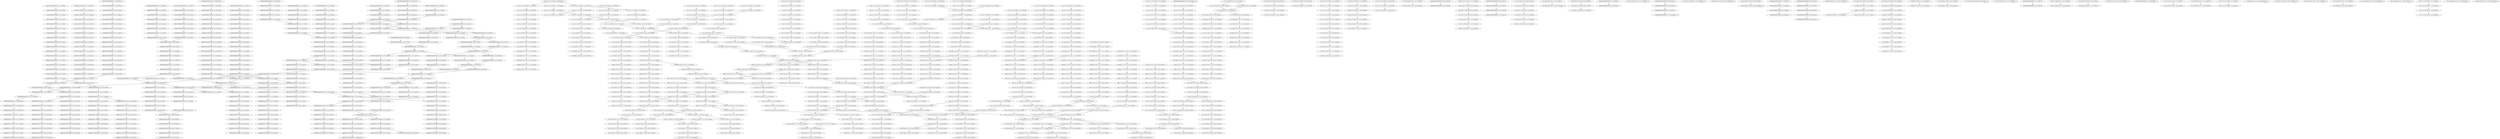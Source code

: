 digraph G {
    "00000000000001101000_26-45:73-LEN:20" -> "00000000000011010000_27-46:73-LEN:20";
    "01000000000000000001_19-38:163-LEN:20" -> "10000000000000000011_20-39:155-LEN:20";
    "01111001101110011000_20-39:465-LEN:20" -> "11110011011100110001_21-41:15-LEN:20";
    "01111001101110011000_20-39:465-LEN:20" -> "11110011011100110001_21-40:462-LEN:20";
    "00000000000000000000_18-38:15-LEN:20" -> "00000000000000000000_18-38:15-LEN:20";
    "01110011011101110001_21-40:16-LEN:20" -> "11100110111011100011_22-42:15-LEN:20";
    "01110011011101110001_21-40:16-LEN:20" -> "11100110111011100011_22-41:323-LEN:20";
    "00000000000000000000_13-33:76-LEN:20" -> "00000000000000000000_14-34:74-LEN:20";
    "11111111111110100011_3-23:30-LEN:20" -> "11111111111101000111_4-24:30-LEN:20";
    "10111111111111010001_1-21:19-LEN:20" -> "01111111111110100011_2-22:20-LEN:20";
    "11111110100011100110_9-29:19-LEN:20" -> "11111101000111001101_10-30:18-LEN:20";
    "00000000000000000000_4-24:44-LEN:20" -> "00000000000000000000_5-25:44-LEN:20";
    "11111111111010001111_4-24:26-LEN:20" -> "11111111110100011110_5-25:26-LEN:20";
    "11110011011101100011_21-41:20-LEN:20" -> "11100110111011000111_22-42:16-LEN:20";
    "11011101100011111110_27-47:21-LEN:20" -> "10111011000111111101_28-48:23-LEN:20";
    "00100100000000000000_2-22:15-LEN:20" -> "01001000000000000000_3-23:16-LEN:20";
    "11101010101111001101_11-30:125-LEN:20" -> "11010101011110011011_12-31:128-LEN:20";
    "00100100000000000000_15-34:60-LEN:20" -> "01001000000000000000_16-35:62-LEN:20";
    "00000000000001001000_25-45:16-LEN:20" -> "00000000000010010000_26-46:16-LEN:20";
    "10001011000010010000_4-24:50-LEN:20" -> "00010110000100100000_5-25:52-LEN:20";
    "11111101111110100011_3-22:20-LEN:20" -> "11111011111101000111_4-23:20-LEN:20";
    "11001101111011000111_23-42:81-LEN:20" -> "10011011110110001111_24-43:29-LEN:20";
    "11001101111011000111_23-42:81-LEN:20" -> "10011011110110001110_24-43:55-LEN:20";
    "00111001101110011000_20-39:16-LEN:20" -> "01110011011100110001_21-40:16-LEN:20";
    "01111111111101010001_2-21:79-LEN:20" -> "11111111111010100011_3-22:292-LEN:20";
    "00010001000000000001_1-20:149-LEN:20" -> "00100010000000000010_2-21:148-LEN:20";
    "11111111110100011110_5-25:30-LEN:20" -> "11111111101000111100_6-26:28-LEN:20";
    "00000000000000000000_4-23:219-LEN:20" -> "00000000000000000000_5-24:217-LEN:20";
    "00010000000000000000_17-36:165-LEN:20" -> "00100000000000000000_18-37:225-LEN:20";
    "00011110011111100110_18-37:204-LEN:20" -> "00111100111111001100_19-38:221-LEN:20";
    "01111001101110010001_20-40:15-LEN:20" -> "11110011011100100011_21-41:15-LEN:20";
    "00000000101001000000_29-49:15-LEN:20" -> "00000001010010000000_30-50:15-LEN:20";
    "01110111000111111101_29-48:317-LEN:20" -> "11101110001111111010_30-49:312-LEN:20";
    "00111111101110011000_19-39:21-LEN:20" -> "01111111011100110001_20-40:21-LEN:20";
    "11001101110011000111_22-42:23-LEN:20" -> "10011011100110001111_23-43:25-LEN:20";
    "11001011101110001111_23-43:21-LEN:20" -> "10010111011100011111_24-44:18-LEN:20";
    "11110100111100110111_12-32:19-LEN:20" -> "11101001111001101110_13-33:19-LEN:20";
    "00001000000000000000_16-35:167-LEN:20" -> "00010000000000000000_17-36:165-LEN:20";
    "01111011011100110001_20-40:30-LEN:20" -> "11110110111001100011_21-41:31-LEN:20";
    "00111100110111001100_19-38:266-LEN:20" -> "01111001101110011000_20-39:465-LEN:20";
    "00000000000000000000_14-33:724-LEN:20" -> "00000000000000000000_15-34:702-LEN:20";
    "00000000000000000000_14-33:724-LEN:20" -> "00000000000000000000_15-35:27-LEN:20";
    "10101001111011101110_13-33:32-LEN:20" -> "01010011110111011100_14-34:30-LEN:20";
    "11100111100111111001_15-35:18-LEN:20" -> "11001111001111110011_16-36:15-LEN:20";
    "00000000110010000000_30-49:158-LEN:20" -> "00000001100100000000_31-50:156-LEN:20";
    "00000000000001000100_24-44:35-LEN:20" -> "00000000000010001000_25-45:34-LEN:20";
    "11100110111011000111_22-42:15-LEN:20" -> "11001101110110001111_23-43:16-LEN:20";
    "00100010000000000000_2-21:458-LEN:20" -> "01000100000000000000_3-22:463-LEN:20";
    "11111111101000111100_6-26:28-LEN:20" -> "11111111010001111001_7-27:30-LEN:20";
    "00000000000000000000_10-30:30-LEN:20" -> "00000000000000000000_11-31:30-LEN:20";
    "10000000000000000000_8-28:24-LEN:20" -> "00000000000000000000_9-29:39-LEN:20";
    "00000000000000000000_3-23:41-LEN:20" -> "00000000000000000000_4-24:44-LEN:20";
    "10111111111111010001_1-21:16-LEN:20" -> "01111111111110100011_2-22:16-LEN:20";
    "10100011110010111011_15-35:19-LEN:20" -> "01000111100101110111_16-36:18-LEN:20";
    "00000000000000000000_2-22:38-LEN:20" -> "00000000000000000000_3-23:41-LEN:20";
    "11010100011110110111_12-32:17-LEN:20" -> "10101000111101101110_13-33:17-LEN:20";
    "00111111111101011011_2-22:16-LEN:20" -> "01111111111010110111_3-23:16-LEN:20";
    "00000000000000010010_24-43:191-LEN:20" -> "00000000000000100100_25-44:190-LEN:20";
    "11111001100011101101_28-48:21-LEN:20" -> "11110011000111011010_29-49:22-LEN:20";
    "11111111010001111001_8-28:20-LEN:20" -> "11111110100011110010_9-29:21-LEN:20";
    "00000000000000000000_5-24:217-LEN:20" -> "00000000000000000000_6-25:227-LEN:20";
    "00000000000000000000_10-30:38-LEN:20" -> "00000000000000000000_11-31:38-LEN:20";
    "11011100110001111011_27-47:21-LEN:20" -> "10111001100011110111_28-48:19-LEN:20";
    "00111111001100011101_25-45:18-LEN:20" -> "01111110011000111011_26-46:20-LEN:20";
    "00011110010111011100_18-38:19-LEN:20" -> "00111100101110111000_19-39:21-LEN:20";
    "01101110110001111111_26-46:16-LEN:20" -> "11011101100011111110_27-47:16-LEN:20";
    "00000000000000000001_17-37:17-LEN:20" -> "00000000000000000010_18-38:16-LEN:20";
    "01001000000000000000_3-23:16-LEN:20" -> "10010000000000000000_4-24:16-LEN:20";
    "00000000000010000000_29-49:15-LEN:20" -> "00000000000100000000_30-50:15-LEN:20";
    "00000010000000000000_11-30:197-LEN:20" -> "00000100000000000000_12-31:199-LEN:20";
    "11110011111001100011_21-41:18-LEN:20" -> "11100111110011000111_22-42:17-LEN:20";
    "00000000100000000000_9-29:15-LEN:20" -> "00000001000000000000_10-30:15-LEN:20";
    "11111010000111001101_11-30:22-LEN:20" -> "11110100001110011011_12-31:23-LEN:20";
    "11111011001111001101_11-30:16-LEN:20" -> "11110110011110011011_12-31:16-LEN:20";
    "11101010001111001101_11-30:94-LEN:20" -> "11010100011110011011_12-31:101-LEN:20";
    "01111111111110100011_2-22:25-LEN:20" -> "11111111111101000111_3-23:25-LEN:20";
    "00010010000000000000_1-21:15-LEN:20" -> "00100100000000000000_2-22:15-LEN:20";
    "11111010100111100110_9-29:18-LEN:20" -> "11110101001111001101_10-30:18-LEN:20";
    "10000000000000000000_8-28:15-LEN:20" -> "00000000000000000000_9-29:24-LEN:20";
    "11111111101000111001_7-27:17-LEN:20" -> "11111111010001110011_8-28:17-LEN:20";
    "10111001100011101111_28-48:15-LEN:20" -> "10111001100011101111_28-48:15-LEN:20";
    "00000000000000000000_10-30:19-LEN:20" -> "00000000000000000000_11-31:19-LEN:20";
    "01111011000111001101_29-48:50-LEN:20" -> "11110110001110011010_30-49:49-LEN:20";
    "00100010000000000000_2-22:29-LEN:20" -> "01000100000000000000_3-23:30-LEN:20";
    "11111111010100011110_5-25:21-LEN:20" -> "11111110101000111101_6-26:15-LEN:20";
    "00000000000000000000_16-36:79-LEN:20" -> "00000000000000000000_17-37:43-LEN:20";
    "00000000000000000000_16-36:79-LEN:20" -> "00000000000000000001_17-37:36-LEN:20";
    "00000000000000000000_15-34:702-LEN:20" -> "00000000000000000000_16-35:705-LEN:20";
    "11111111101000111001_7-27:17-LEN:20" -> "11111111010001110011_8-28:19-LEN:20";
    "10100111100110111001_15-35:23-LEN:20" -> "01001111001101110011_16-36:21-LEN:20";
    "11010110111100110111_12-32:27-LEN:20" -> "10101101111001101110_13-33:29-LEN:20";
    "00100010000000000010_2-21:148-LEN:20" -> "01000100000000000100_3-22:152-LEN:20";
    "11001101110111000111_23-43:19-LEN:20" -> "10011011101110001111_24-44:21-LEN:20";
    "00000000000000000100_21-41:19-LEN:20" -> "00000000000000001001_22-42:18-LEN:20";
    "10101001111001101110_13-33:18-LEN:20" -> "01010011110011011100_14-34:21-LEN:20";
    "00000000000100010000_26-46:41-LEN:20" -> "00000000001000100000_27-47:42-LEN:20";
    "10000000000000000000_8-28:17-LEN:20" -> "00000000000000000000_9-29:24-LEN:20";
    "00000000000000000000_11-31:30-LEN:20" -> "00000000000000000000_12-32:30-LEN:20";
    "11111110101101111001_7-27:19-LEN:20" -> "11111101011011110011_8-28:20-LEN:20";
    "11111111110100011110_4-25:22-LEN:20" -> "11111111101000111100_5-26:25-LEN:20";
    "11111010100111101110_9-29:31-LEN:20" -> "11110101001111011101_10-30:33-LEN:20";
    "11111110100011110011_8-28:34-LEN:20" -> "11111101000111100110_9-29:34-LEN:20";
    "00000000000000001100_22-41:154-LEN:20" -> "00000000000000011000_23-43:25-LEN:20";
    "00000000000000001100_22-41:154-LEN:20" -> "00000000000000011001_23-42:134-LEN:20";
    "00000000000010100100_25-44:419-LEN:20" -> "00000000000101001000_26-45:428-LEN:20";
    "00100000000000000000_6-26:15-LEN:20" -> "01000000000000000000_7-27:16-LEN:20";
    "10111011100110001110_24-44:35-LEN:20" -> "01110111001100011101_25-45:33-LEN:20";
    "10111111001100011110_25-44:30-LEN:20" -> "01111110011000111101_26-45:252-LEN:20";
    "01111001101110110001_20-40:20-LEN:20" -> "11110011011101100011_21-41:20-LEN:20";
    "00000000000000000000_22-41:253-LEN:20" -> "00000000000000000000_23-42:252-LEN:20";
    "11110101000111100110_10-29:92-LEN:20" -> "11101010001111001101_11-30:94-LEN:20";
    "00100000000000000000_6-26:32-LEN:20" -> "01000000000000000000_7-27:31-LEN:20";
    "11000111101111110011_16-36:15-LEN:20" -> "10001111011111100110_17-37:16-LEN:20";
    "01000111101110111001_16-35:262-LEN:20" -> "10001111011101110011_17-36:261-LEN:20";
    "11010001110011011100_14-34:25-LEN:20" -> "10100011100110111001_15-35:26-LEN:20";
    "10001000000000000000_4-24:20-LEN:20" -> "00010000000000000000_5-25:23-LEN:20";
    "11111111111110100011_3-22:404-LEN:20" -> "11111111111101000111_4-24:15-LEN:20";
    "11111111111110100011_3-22:404-LEN:20" -> "11111111111101000111_4-23:409-LEN:20";
    "00000100000000000000_2-22:27-LEN:20" -> "00001000000000000000_3-23:26-LEN:20";
    "11111111010001110011_8-28:17-LEN:20" -> "11111110100011100110_9-29:19-LEN:20";
    "00000000000000000000_1-21:20-LEN:20" -> "00000000000000000000_2-22:20-LEN:20";
    "11111111010001111001_8-27:489-LEN:20" -> "11111110100011110010_9-29:20-LEN:20";
    "11111111010001111001_8-27:489-LEN:20" -> "11111110100011110011_9-28:483-LEN:20";
    "11001111110011000111_23-42:212-LEN:20" -> "10011111100110001111_24-43:219-LEN:20";
    "11100110111011000111_22-42:16-LEN:20" -> "11001101110110001111_23-43:15-LEN:20";
    "01110011011101110001_20-40:17-LEN:20" -> "11100110111011100011_21-41:16-LEN:20";
    "00000010000000010000_1-21:18-LEN:20" -> "00000100000000100000_2-22:16-LEN:20";
    "11111101000011100110_10-29:22-LEN:20" -> "11111010000111001101_11-30:22-LEN:20";
    "11111111101000111100_5-26:25-LEN:20" -> "11111111010001111001_6-27:21-LEN:20";
    "11111111111010100011_2-22:16-LEN:20" -> "11111111110101000111_3-23:23-LEN:20";
    "00000000000000100010_23-43:33-LEN:20" -> "00000000000001000100_24-44:35-LEN:20";
    "11111111111010001111_5-25:20-LEN:20" -> "11111111110100011110_6-26:17-LEN:20";
    "11110101001111011101_10-30:33-LEN:20" -> "11101010011110111011_11-31:33-LEN:20";
    "10011011110110001111_24-43:29-LEN:20" -> "00110111101100011110_25-44:30-LEN:20";
    "00010000000000000000_1-21:21-LEN:20" -> "00100000000000000000_2-22:19-LEN:20";
    "11100110011001100011_22-41:15-LEN:20" -> "11100110011001100011_22-41:15-LEN:20";
    "01110011000111011111_29-49:34-LEN:20" -> "11100110001110111111_30-50:30-LEN:20";
    "01000100000000000000_3-23:30-LEN:20" -> "10001000000000000000_4-24:31-LEN:20";
    "00000000000000100100_24-44:17-LEN:20" -> "00000000000001001000_25-45:16-LEN:20";
    "00000000010001000000_28-48:45-LEN:20" -> "00000000100010000000_29-49:48-LEN:20";
    "10011111111110101101_1-21:15-LEN:20" -> "00111111111101011011_2-22:16-LEN:20";
    "11100110111101100011_22-41:81-LEN:20" -> "11001101111011000111_23-42:81-LEN:20";
    "11001101110110001111_23-43:16-LEN:20" -> "10011011101100011111_24-44:15-LEN:20";
    "11111111010001110011_8-28:32-LEN:20" -> "11111110100011100110_9-29:32-LEN:20";
    "00000001000000000000_13-32:167-LEN:20" -> "00000010000000000000_14-33:166-LEN:20";
    "00000000000000000000_22-42:15-LEN:20" -> "00000000000000000000_23-43:15-LEN:20";
    "00000000000000000000_5-25:44-LEN:20" -> "00000000000000000000_6-26:49-LEN:20";
    "00011111110111001100_18-38:20-LEN:20" -> "00111111101110011000_19-39:21-LEN:20";
    "00011110011011101100_18-38:17-LEN:20" -> "00111100110111011000_19-39:15-LEN:20";
    "11111111110101000111_3-23:25-LEN:20" -> "11111111101010001111_4-24:25-LEN:20";
    "00000000000000000000_23-42:252-LEN:20" -> "00000000000000000000_24-43:247-LEN:20";
    "00000000000000000000_12-32:30-LEN:20" -> "00000000000000000000_13-33:31-LEN:20";
    "11011100110001111111_27-46:237-LEN:20" -> "10111001100011111110_28-47:236-LEN:20";
    "01010001111011011100_14-34:19-LEN:20" -> "10100011110110111001_15-35:22-LEN:20";
    "00011110111111001100_18-38:16-LEN:20" -> "00111101111110011000_19-39:17-LEN:20";
    "01110011011100110001_20-40:37-LEN:20" -> "11100110111001100011_21-41:35-LEN:20";
    "01101110011000111101_25-45:21-LEN:20" -> "11011100110001111011_27-47:19-LEN:20";
    "01101110011000111101_25-45:21-LEN:20" -> "11011100110001111011_27-46:546-LEN:20";
    "00000000000000001010_20-40:20-LEN:20" -> "00000000000000010100_21-41:19-LEN:20";
    "11110100011110011011_12-31:520-LEN:20" -> "11101000111100110111_13-32:571-LEN:20";
    "11111110100011110011_8-28:21-LEN:20" -> "11111101000111100110_9-29:20-LEN:20";
    "11011011100110001111_23-43:28-LEN:20" -> "10110111001100011110_25-44:31-LEN:20";
    "00000000000110010000_27-46:151-LEN:20" -> "00000000001100100000_28-47:153-LEN:20";
    "11011100110001111011_27-47:19-LEN:20" -> "10111001100011110111_28-48:21-LEN:20";
    "11011100011110011111_12-31:175-LEN:20" -> "10111000111100111111_13-32:186-LEN:20";
    "11111111110101010111_4-23:115-LEN:20" -> "11111111101010101111_5-24:101-LEN:20";
    "11110100001110011011_12-31:23-LEN:20" -> "11101000011100110111_13-32:22-LEN:20";
    "11111111110100011100_6-26:29-LEN:20" -> "11111111101000111001_7-27:33-LEN:20";
    "11111011100111100111_9-29:16-LEN:20" -> "11110111001111001111_10-30:15-LEN:20";
    "01111001111100110001_20-40:21-LEN:20" -> "11110011111001100011_21-41:18-LEN:20";
    "11111110100011110110_9-29:19-LEN:20" -> "11111101000111101101_10-30:21-LEN:20";
    "01000111111101110011_16-36:17-LEN:20" -> "10001111111011100110_17-37:17-LEN:20";
    "00000000000000000000_10-30:15-LEN:20" -> "00000000000000000000_11-31:15-LEN:20";
    "00000000100010000000_29-49:48-LEN:20" -> "00000001000100000000_30-50:47-LEN:20";
    "11110110001110011010_30-49:49-LEN:20" -> "11101100011100110101_31-50:51-LEN:20";
    "00100100000000000000_2-22:15-LEN:20" -> "01001000000000000000_3-23:16-LEN:20";
    "11111101110011000111_22-42:21-LEN:20" -> "11111011100110001111_23-43:20-LEN:20";
    "00011100110111011100_19-38:15-LEN:20" -> "00111001101110111000_20-39:15-LEN:20";
    "11110100011110011011_11-31:37-LEN:20" -> "11101000111100110111_13-32:571-LEN:20";
    "00000000000000000010_21-40:225-LEN:20" -> "00000000000000000100_22-41:221-LEN:20";
    "00000000000000001001_23-42:194-LEN:20" -> "00000000000000010010_24-43:191-LEN:20";
    "11100011110111111001_15-35:15-LEN:20" -> "11000111101111110011_16-36:15-LEN:20";
    "00000100000000000000_15-34:160-LEN:20" -> "00001000000000000000_16-35:167-LEN:20";
    "00000000000010000000_27-47:26-LEN:20" -> "00000000000100000000_28-48:26-LEN:20";
    "00000000011000000000_29-49:26-LEN:20" -> "00000000110000000000_30-50:25-LEN:20";
    "11110111011100100011_21-41:16-LEN:20" -> "11110111011100100011_21-41:16-LEN:20";
    "00010000000000100000_5-25:17-LEN:20" -> "00100000000001000000_6-26:17-LEN:20";
    "11111101110001111001_8-27:182-LEN:20" -> "11111011100011110011_9-28:186-LEN:20";
    "00010000000010000000_5-24:193-LEN:20" -> "00100000000100000000_6-25:190-LEN:20";
    "00000000000000000000_15-35:30-LEN:20" -> "00000000000000000000_16-36:29-LEN:20";
    "00000000000011010000_27-46:73-LEN:20" -> "00000000000110100000_28-47:73-LEN:20";
    "10000000010000000000_8-27:190-LEN:20" -> "00000000100000000000_9-28:196-LEN:20";
    "01111011111100110001_20-40:18-LEN:20" -> "11110111111001100011_21-41:17-LEN:20";
    "11110101010111100110_10-29:118-LEN:20" -> "11101010101111001101_11-30:125-LEN:20";
    "11010100011110111011_11-31:28-LEN:20" -> "10101000111101110111_12-32:25-LEN:20";
    "00000000001010010000_27-47:16-LEN:20" -> "00000000010100100000_28-48:16-LEN:20";
    "10111111111111010001_1-21:26-LEN:20" -> "01111111111110100011_2-22:29-LEN:20";
    "00000000000000000000_12-32:15-LEN:20" -> "00000000000000000000_12-32:15-LEN:20";
    "11011011100110001111_23-43:27-LEN:20" -> "10110111001100011110_24-44:21-LEN:20";
    "10011011101100011111_24-44:23-LEN:20" -> "00110111011000111111_25-45:23-LEN:20";
    "01000111100101110111_16-36:18-LEN:20" -> "10001111001011101110_17-37:18-LEN:20";
    "10111111111110100011_1-22:19-LEN:20" -> "01111111111101000111_2-23:20-LEN:20";
    "11111111110100011110_6-26:17-LEN:20" -> "11111111101000111101_7-27:18-LEN:20";
    "00111001101110111000_19-39:15-LEN:20" -> "00111001101110111000_19-39:15-LEN:20";
    "00000000000000110100_25-44:69-LEN:20" -> "00000000000001101000_26-45:73-LEN:20";
    "00000000000110100000_28-47:73-LEN:20" -> "00000000001101000000_29-48:72-LEN:20";
    "00000000000000000000_24-43:247-LEN:20" -> "00000000000000000000_25-44:246-LEN:20";
    "01110011000111111010_29-49:15-LEN:20" -> "11100110001111110101_30-50:15-LEN:20";
    "10001111001111100110_17-37:17-LEN:20" -> "00011110011111001100_18-38:17-LEN:20";
    "01000000001000000000_7-26:187-LEN:20" -> "10000000010000000000_8-27:190-LEN:20";
    "10011011101110001111_24-43:330-LEN:20" -> "00110111011100011111_25-44:334-LEN:20";
    "11110110111001100011_21-41:33-LEN:20" -> "11101101110011000111_22-42:30-LEN:20";
    "10011110011011101110_18-37:18-LEN:20" -> "00111100110111011100_19-38:332-LEN:20";
    "00000000101001000000_29-49:15-LEN:20" -> "00000001010010000000_30-50:18-LEN:20";
    "00000000000000110010_24-43:132-LEN:20" -> "00000000000001100100_25-44:137-LEN:20";
    "11111111110101001111_4-24:31-LEN:20" -> "11111111101010011110_5-25:31-LEN:20";
    "11100110111011100011_22-42:15-LEN:20" -> "11001101110111000111_23-43:15-LEN:20";
    "11100110001111011010_30-49:246-LEN:20" -> "11001100011110110101_31-50:242-LEN:20";
    "00000000000000000000_2-21:212-LEN:20" -> "00000000000000000000_3-22:217-LEN:20";
    "00000010000000000000_11-31:15-LEN:20" -> "00000100000000000000_12-32:15-LEN:20";
    "00000000000000000000_11-31:24-LEN:20" -> "00000000000000000000_12-32:23-LEN:20";
    "01110001111011111100_14-34:16-LEN:20" -> "11100011110111111001_15-35:15-LEN:20";
    "00000000001010010000_27-47:18-LEN:20" -> "00000000010100100000_28-48:20-LEN:20";
    "00000000000100100000_28-47:201-LEN:20" -> "00000000001001000000_29-48:201-LEN:20";
    "11111110100011110010_9-29:21-LEN:20" -> "11111101000111100101_10-30:23-LEN:20";
    "00000000010100100000_28-47:424-LEN:20" -> "00000000101001000000_29-48:422-LEN:20";
    "00111100101110111000_19-39:21-LEN:20" -> "01111001011101110001_20-40:22-LEN:20";
    "01010011110111011100_14-34:30-LEN:20" -> "10100111101110111001_15-35:30-LEN:20";
    "00000000000000010100_21-41:23-LEN:20" -> "00000000000000101001_22-42:19-LEN:20";
    "11101000111100110111_12-32:35-LEN:20" -> "11010001111001101110_14-33:597-LEN:20";
    "00000100000000000000_12-31:199-LEN:20" -> "00001000000000000000_13-32:204-LEN:20";
    "00010001000000001000_1-21:19-LEN:20" -> "00100010000000010000_2-22:18-LEN:20";
    "00011110011111001100_18-38:17-LEN:20" -> "00111100111110011000_19-39:19-LEN:20";
    "00000000001000000000_10-29:165-LEN:20" -> "00000000010000000000_11-30:164-LEN:20";
    "00100000000001000000_6-26:17-LEN:20" -> "01000000000010000000_7-27:17-LEN:20";
    "00000000000000001010_21-40:458-LEN:20" -> "00000000000000010100_22-41:451-LEN:20";
    "00000000000000000000_9-29:16-LEN:20" -> "00000000000000000000_10-30:15-LEN:20";
    "10001111001101110111_17-36:307-LEN:20" -> "00011110011011101110_18-37:315-LEN:20";
    "10011011100110001111_24-43:449-LEN:20" -> "00110111001100011110_25-44:225-LEN:20";
    "10011011100110001111_24-43:449-LEN:20" -> "00110111001100011111_25-44:248-LEN:20";
    "11111111111011100011_3-22:152-LEN:20" -> "11111111110111000111_4-23:152-LEN:20";
    "11101110011110011111_11-31:16-LEN:20" -> "11011100111100111111_12-32:17-LEN:20";
    "10111111111101110001_1-21:20-LEN:20" -> "01111111111011100011_2-22:24-LEN:20";
    "11111111110100011110_5-25:38-LEN:20" -> "11111111101000111100_6-26:38-LEN:20";
    "11110011000111101100_29-48:16-LEN:20" -> "11100110001111011000_30-49:16-LEN:20";
    "11110011011110110001_21-40:92-LEN:20" -> "11100110111101100011_22-41:81-LEN:20";
    "10111100110111001100_19-38:190-LEN:20" -> "01111001101110011000_20-39:465-LEN:20";
    "01010001111001101111_14-33:90-LEN:20" -> "10100011110011011110_15-34:96-LEN:20";
    "00000000000001100000_25-45:27-LEN:20" -> "00000000000011000000_26-46:26-LEN:20";
    "11110111001111001111_10-30:15-LEN:20" -> "11101110011110011111_11-31:16-LEN:20";
    "00000000000000001101_23-42:68-LEN:20" -> "00000000000000011010_24-43:68-LEN:20";
    "11101010001111011101_11-30:243-LEN:20" -> "11010100011110111011_12-31:242-LEN:20";
    "00000000000000000000_15-35:26-LEN:20" -> "00000000000000000000_16-36:24-LEN:20";
    "11111010001111001101_10-30:20-LEN:20" -> "11110100011110011011_12-31:520-LEN:20";
    "00111101110111001100_19-38:296-LEN:20" -> "01111011101110011000_20-39:292-LEN:20";
    "11101000111100101110_13-33:28-LEN:20" -> "11010001111001011101_14-34:20-LEN:20";
    "10111001100011111110_27-47:15-LEN:20" -> "01110011000111111101_29-48:239-LEN:20";
    "11111111010110111100_6-26:18-LEN:20" -> "11111110101101111001_7-27:19-LEN:20";
    "01110011000111101101_29-48:17-LEN:20" -> "11100110001111011010_30-49:246-LEN:20";
    "11111110111001111001_7-27:15-LEN:20" -> "11111101110011110011_8-28:15-LEN:20";
    "11101011011110011011_11-31:26-LEN:20" -> "11010110111100110111_12-32:27-LEN:20";
    "11111111110100111100_6-26:18-LEN:20" -> "11111111101001111001_7-27:20-LEN:20";
    "10111001100011111110_28-47:236-LEN:20" -> "01110011000111111101_29-48:239-LEN:20";
    "00000000000000000010_18-38:16-LEN:20" -> "00000000000000000101_19-39:17-LEN:20";
    "11110110011110011011_12-31:16-LEN:20" -> "11101100111100110111_13-32:17-LEN:20";
    "00000000000000000010_18-38:17-LEN:20" -> "00000000000000000101_19-39:17-LEN:20";
    "00001000000000000000_15-35:18-LEN:20" -> "00010000000000000000_16-36:17-LEN:20";
    "01110011011100110001_21-40:16-LEN:20" -> "11100110111001100011_22-41:463-LEN:20";
    "01110011011100110001_21-40:16-LEN:20" -> "11100110111001100011_22-42:18-LEN:20";
    "00110111011000111111_25-45:23-LEN:20" -> "01101110110001111111_26-46:21-LEN:20";
    "11010100011110111011_12-31:242-LEN:20" -> "10101000111101110111_13-32:255-LEN:20";
    "00000000000000000000_16-36:24-LEN:20" -> "00000000000000000001_17-37:17-LEN:20";
    "11111110111001100011_21-41:19-LEN:20" -> "11111101110011000111_22-42:21-LEN:20";
    "00000000000000010100_21-41:17-LEN:20" -> "00000000000000101001_22-42:15-LEN:20";
    "01111111111010110111_3-23:16-LEN:20" -> "11111111110101101111_4-24:16-LEN:20";
    "11110111111010001111_5-24:20-LEN:20" -> "11101111110100011110_6-25:19-LEN:20";
    "01000111100110111011_16-35:325-LEN:20" -> "10001111001101110111_17-36:307-LEN:20";
    "01000111100110111011_16-35:325-LEN:20" -> "10001111001101110110_17-37:16-LEN:20";
    "00000000000000000000_28-48:15-LEN:20" -> "00000000000000000000_29-49:15-LEN:20";
    "01110111000111111010_29-49:24-LEN:20" -> "11101110001111110101_30-50:23-LEN:20";
    "00000000000000000000_15-35:21-LEN:20" -> "00000000000000000000_16-36:20-LEN:20";
    "11100111111001100011_22-41:223-LEN:20" -> "11001111110011000111_23-42:212-LEN:20";
    "11100111111001100011_22-41:223-LEN:20" -> "11001111110011000111_23-43:20-LEN:20";
    "00111100110111101100_19-38:92-LEN:20" -> "01111001101111011000_20-39:94-LEN:20";
    "00000000000101001000_26-45:428-LEN:20" -> "00000000001010010000_27-47:16-LEN:20";
    "00000000000101001000_26-45:428-LEN:20" -> "00000000001010010000_27-46:423-LEN:20";
    "10111001100011110110_28-47:15-LEN:20" -> "01110011000111101101_29-48:17-LEN:20";
    "00000000001000100000_27-47:42-LEN:20" -> "00000000010001000000_28-48:45-LEN:20";
    "11111011100011110011_9-28:186-LEN:20" -> "11110111000111100111_10-29:180-LEN:20";
    "11111111110111000111_4-23:152-LEN:20" -> "11111111101110001111_5-24:148-LEN:20";
    "10000000000000000000_8-28:33-LEN:20" -> "00000000000000000000_9-29:81-LEN:20";
    "00100000000000000000_6-26:15-LEN:20" -> "01000000000000000000_7-27:15-LEN:20";
    "11101100111100110111_13-32:17-LEN:20" -> "11011001111001101110_14-33:18-LEN:20";
    "11100011110011111100_15-34:201-LEN:20" -> "11000111100111111001_16-35:197-LEN:20";
    "01000000000000000000_7-27:23-LEN:20" -> "10000000000000000000_8-28:24-LEN:20";
    "00000000000010010000_26-46:16-LEN:20" -> "00000000000100100000_27-47:17-LEN:20";
    "11110101000111101101_10-30:17-LEN:20" -> "11101010001111011011_11-31:17-LEN:20";
    "11111011111101000111_4-23:20-LEN:20" -> "11110111111010001111_5-24:20-LEN:20";
    "10000000000000000011_20-39:155-LEN:20" -> "00000000000000000110_21-40:155-LEN:20";
    "00000000000100100000_27-47:17-LEN:20" -> "00000000001001000000_28-48:15-LEN:20";
    "10101011110110111001_15-35:15-LEN:20" -> "01010111101101110011_16-36:16-LEN:20";
    "00010010000000000000_14-33:60-LEN:20" -> "00100100000000000000_15-34:60-LEN:20";
    "01110011000111111101_29-48:239-LEN:20" -> "11100110001111111010_30-49:241-LEN:20";
    "10100001110011011101_15-34:16-LEN:20" -> "01000011100110111011_16-35:15-LEN:20";
    "10100011100110111011_15-35:16-LEN:20" -> "01000111001101110111_16-36:15-LEN:20";
    "11111111101000111100_7-26:469-LEN:20" -> "11111111010001111001_8-28:20-LEN:20";
    "11111111101000111100_7-26:469-LEN:20" -> "11111111010001111001_8-27:489-LEN:20";
    "00000000000000000000_19-39:16-LEN:20" -> "00000000000000000000_20-40:15-LEN:20";
    "00000000000000000000_9-29:24-LEN:20" -> "00000000000000000000_10-30:25-LEN:20";
    "11001100110001111011_27-46:17-LEN:20" -> "11001100110001111011_27-46:17-LEN:20";
    "00000000000000000000_17-37:16-LEN:20" -> "00000000000000000000_18-38:20-LEN:20";
    "11111100110001111011_27-46:249-LEN:20" -> "11111001100011110110_28-47:250-LEN:20";
    "00000000000000000000_18-37:414-LEN:20" -> "00000000000000000000_19-38:459-LEN:20";
    "10001000000000001000_4-23:157-LEN:20" -> "00010000000000010000_5-24:152-LEN:20";
    "11110110111001100011_21-41:31-LEN:20" -> "11101101110011000111_22-42:30-LEN:20";
    "01111111111111010000_2-21:15-LEN:20" -> "11111111111110100001_3-22:16-LEN:20";
    "11111111111101000111_3-23:32-LEN:20" -> "11111111111010001111_5-25:20-LEN:20";
    "11111111111101000111_3-23:32-LEN:20" -> "11111111111010001111_5-24:411-LEN:20";
    "10111111010001111001_8-27:21-LEN:20" -> "01111110100011110011_9-28:20-LEN:20";
    "10001111011101110011_17-36:261-LEN:20" -> "00011110111011100110_18-37:265-LEN:20";
    "11100101110011000111_22-42:16-LEN:20" -> "11001011100110001111_23-43:16-LEN:20";
    "11111010100011110110_9-29:15-LEN:20" -> "11110101000111101101_10-30:17-LEN:20";
    "11111111101110001111_4-24:23-LEN:20" -> "11111111011100011110_5-25:23-LEN:20";
    "11111111111110101000_1-20:183-LEN:20" -> "11111111111101010001_2-21:199-LEN:20";
    "00000000000000011000_23-43:25-LEN:20" -> "00000000000000110000_24-44:25-LEN:20";
    "00111100110111011000_19-39:25-LEN:20" -> "01111001101110110001_20-40:28-LEN:20";
    "00000000101000000000_29-49:28-LEN:20" -> "00000001010000000000_30-50:28-LEN:20";
    "11111110100011110010_9-29:20-LEN:20" -> "11111101000111100101_10-30:20-LEN:20";
    "11111111111101001111_4-24:20-LEN:20" -> "11111111111010011110_5-25:22-LEN:20";
    "10111001000111111101_28-48:18-LEN:20" -> "01110010001111111010_29-49:19-LEN:20";
    "00111001101110111000_19-39:16-LEN:20" -> "01110011011101110001_20-40:17-LEN:20";
    "10000000000000000000_4-24:24-LEN:20" -> "00000000000000000000_5-25:32-LEN:20";
    "01000000000000000000_19-38:85-LEN:20" -> "10000000000000000001_20-39:79-LEN:20";
    "00110111101100011100_25-44:55-LEN:20" -> "01101111011000111001_26-45:53-LEN:20";
    "00000000000000000000_17-37:43-LEN:20" -> "00000000000000000000_19-38:459-LEN:20";
    "11110000111100110111_12-32:16-LEN:20" -> "11100001111001101110_13-33:15-LEN:20";
    "11111111010100011110_5-25:25-LEN:20" -> "11111110101000111101_6-26:20-LEN:20";
    "10100011100110111011_15-35:22-LEN:20" -> "01000111001101110111_16-36:23-LEN:20";
    "11000010010000000000_11-30:53-LEN:20" -> "10000100100000000000_12-31:53-LEN:20";
    "10000000000010000000_8-27:162-LEN:20" -> "00000000000100000000_9-28:167-LEN:20";
    "00100000000000000000_18-37:225-LEN:20" -> "01000000000000000001_19-38:163-LEN:20";
    "00100000000000000000_18-37:225-LEN:20" -> "01000000000000000000_19-38:85-LEN:20";
    "00111111001100011110_25-44:237-LEN:20" -> "01111110011000111101_26-45:252-LEN:20";
    "01001000000000000000_16-35:62-LEN:20" -> "10010000000000000000_17-36:60-LEN:20";
    "11100111110011000111_22-42:17-LEN:20" -> "11001111100110001111_23-43:16-LEN:20";
    "11011100110001110111_27-47:15-LEN:20" -> "10111001100011101111_28-48:15-LEN:20";
    "01111111110100011110_5-25:17-LEN:20" -> "11111111101000111100_7-26:469-LEN:20";
    "00010000000000000000_5-25:15-LEN:20" -> "00100000000000000000_6-26:15-LEN:20";
    "11010100011111110111_12-32:17-LEN:20" -> "10101000111111101110_13-33:18-LEN:20";
    "01000100000000100000_3-22:187-LEN:20" -> "10001000000001000000_4-23:182-LEN:20";
    "10001111001101110110_17-37:25-LEN:20" -> "00011110011011101100_18-38:23-LEN:20";
    "01000000000000000000_7-27:21-LEN:20" -> "10000000000000000000_8-28:19-LEN:20";
    "10101000111101110111_13-32:255-LEN:20" -> "01010001111011101110_14-33:275-LEN:20";
    "01000000000001000000_7-26:156-LEN:20" -> "10000000000010000000_8-27:162-LEN:20";
    "00000000000011001000_26-45:144-LEN:20" -> "00000000000110010000_27-46:151-LEN:20";
    "11100110001111110101_30-50:15-LEN:20" -> "11100110001111110101_30-50:15-LEN:20";
    "11110010111001100011_21-41:17-LEN:20" -> "11100101110011000111_22-42:16-LEN:20";
    "00010001000000000000_1-20:453-LEN:20" -> "00100010000000000000_2-21:458-LEN:20";
    "01101110111000111111_26-46:20-LEN:20" -> "11011101110001111110_27-47:22-LEN:20";
    "11100110001111011111_30-49:279-LEN:20" -> "11001100011110111111_31-50:267-LEN:20";
    "10011111100110001110_24-44:19-LEN:20" -> "00111111001100011101_25-45:18-LEN:20";
    "11100110001111111010_30-49:241-LEN:20" -> "11001100011111110101_31-50:228-LEN:20";
    "10111001100011101111_28-48:59-LEN:20" -> "01110011000111011111_29-49:34-LEN:20";
    "10111001100011101111_28-48:59-LEN:20" -> "01110011000111011110_29-49:28-LEN:20";
    "00000000000000000000_9-28:712-LEN:20" -> "00000000000000000000_10-29:708-LEN:20";
    "10011011100110001111_23-43:25-LEN:20" -> "00110111001100011110_25-44:225-LEN:20";
    "10011011100110001111_23-43:25-LEN:20" -> "00110111001100011111_25-44:248-LEN:20";
    "10100011110110111001_15-35:22-LEN:20" -> "01000111101101110011_16-36:21-LEN:20";
    "00000000000000000000_13-32:727-LEN:20" -> "00000000000000000000_14-33:724-LEN:20";
    "00000000000000000000_13-32:727-LEN:20" -> "00000000000000000000_14-34:18-LEN:20";
    "11111111111110100001_3-22:16-LEN:20" -> "11111111111101000011_4-23:16-LEN:20";
    "10111111111111010001_1-21:34-LEN:20" -> "01111111111110100011_2-22:36-LEN:20";
    "01111001101110010001_20-40:22-LEN:20" -> "11110011011100100011_21-41:23-LEN:20";
    "11111111111010100011_3-22:292-LEN:20" -> "11111111110101000111_4-23:284-LEN:20";
    "01000000000000000000_7-26:481-LEN:20" -> "10000000000000000000_8-28:15-LEN:20";
    "01000000000000000000_7-26:481-LEN:20" -> "10000000000000000000_8-27:472-LEN:20";
    "00111001101110111000_19-39:24-LEN:20" -> "01110011011101110001_20-40:24-LEN:20";
    "00000000000000000000_27-46:265-LEN:20" -> "00000000000000000000_28-47:269-LEN:20";
    "00000000000000000010_20-40:20-LEN:20" -> "00000000000000000100_21-41:19-LEN:20";
    "11111111111010100111_3-23:28-LEN:20" -> "11111111110101001111_4-24:31-LEN:20";
    "00111101111110011000_19-39:17-LEN:20" -> "01111011111100110001_20-40:18-LEN:20";
    "11110111011100110001_21-40:291-LEN:20" -> "11101110111001100011_22-41:292-LEN:20";
    "10111001100011110111_28-48:36-LEN:20" -> "01110011000111101111_29-49:24-LEN:20";
    "01000000000000000000_7-27:15-LEN:20" -> "10000000000000000000_8-28:16-LEN:20";
    "11010100011110011011_12-31:101-LEN:20" -> "10101000111100110111_13-32:112-LEN:20";
    "01000101100001001000_3-23:52-LEN:20" -> "10001011000010010000_4-24:50-LEN:20";
    "00011110110111001100_18-38:22-LEN:20" -> "00111101101110011000_19-39:29-LEN:20";
    "00110111011100011111_25-44:334-LEN:20" -> "01101110111000111111_26-46:19-LEN:20";
    "00110111011100011111_25-44:334-LEN:20" -> "01101110111000111111_26-45:327-LEN:20";
    "11011100110001111011_27-46:546-LEN:20" -> "10111001100011110110_28-47:15-LEN:20";
    "11011100110001111011_27-46:546-LEN:20" -> "10111001100011110111_28-48:36-LEN:20";
    "11011100110001111011_27-46:546-LEN:20" -> "10111001100011110111_28-47:506-LEN:20";
    "10111001100011110011_28-47:15-LEN:20" -> "01110011000111100111_29-48:16-LEN:20";
    "11111110100011100110_9-29:19-LEN:20" -> "11111101000111001101_10-30:21-LEN:20";
    "00000000000000000000_10-30:24-LEN:20" -> "00000000000000000000_11-31:23-LEN:20";
    "00000000000000000000_14-34:15-LEN:20" -> "00000000000000000000_15-35:15-LEN:20";
    "00000010000000000000_14-33:166-LEN:20" -> "00000100000000000000_15-34:160-LEN:20";
    "11111111111101010001_1-21:17-LEN:20" -> "11111111111010100011_3-22:292-LEN:20";
    "10011110111011100110_18-37:34-LEN:20" -> "00111101110111001100_19-38:296-LEN:20";
    "11111111110101000111_4-23:284-LEN:20" -> "11111111101010001111_5-25:16-LEN:20";
    "11111111110101000111_4-23:284-LEN:20" -> "11111111101010001111_5-24:273-LEN:20";
    "11111010001110011011_11-31:19-LEN:20" -> "11110100011100110111_12-32:21-LEN:20";
    "00000000001100000000_28-48:28-LEN:20" -> "00000000011000000000_29-49:26-LEN:20";
    "00000000000001100100_25-44:137-LEN:20" -> "00000000000011001000_26-45:144-LEN:20";
    "01111110111111010001_2-21:21-LEN:20" -> "11111101111110100011_3-22:20-LEN:20";
    "11111111110111000111_3-23:24-LEN:20" -> "11111111101110001111_4-24:23-LEN:20";
    "10101010111101101110_13-33:15-LEN:20" -> "01010101111011011100_14-34:17-LEN:20";
    "00000000001000000000_9-29:17-LEN:20" -> "00000000010000000000_10-30:16-LEN:20";
    "11111111011100011110_5-25:23-LEN:20" -> "11111110111000111100_6-26:22-LEN:20";
    "11111101000111100110_9-29:34-LEN:20" -> "11111010001111001101_10-30:35-LEN:20";
    "10101000111101101110_13-33:17-LEN:20" -> "01010001111011011100_14-34:19-LEN:20";
    "11111101000111001101_10-30:32-LEN:20" -> "11111010001110011011_11-31:33-LEN:20";
    "00000000000000000000_9-29:39-LEN:20" -> "00000000000000000000_10-30:38-LEN:20";
    "00000000000000000000_16-36:20-LEN:20" -> "00000000000000000001_17-37:17-LEN:20";
    "00000000001010010000_27-46:423-LEN:20" -> "00000000010100100000_28-47:424-LEN:20";
    "10101111011011100110_17-37:16-LEN:20" -> "01011110110111001100_18-38:17-LEN:20";
    "01000100000000100000_3-23:18-LEN:20" -> "10001000000001000000_4-24:16-LEN:20";
    "01111001011101110001_20-40:22-LEN:20" -> "11110010111011100011_21-41:21-LEN:20";
    "00011110111011100110_18-37:265-LEN:20" -> "00111101110111001100_19-38:296-LEN:20";
    "10100011111110111001_15-35:19-LEN:20" -> "01000111111101110011_16-36:17-LEN:20";
    "11101000111001101110_13-33:41-LEN:20" -> "11010001110011011100_14-34:25-LEN:20";
    "11101000111001101110_13-33:41-LEN:20" -> "11010001110011011101_14-34:22-LEN:20";
    "10111101100011110110_28-47:29-LEN:20" -> "01111011000111101101_29-48:33-LEN:20";
    "01000000000000000000_3-23:22-LEN:20" -> "10000000000000000000_4-24:24-LEN:20";
    "11110100011100110111_12-32:26-LEN:20" -> "11101000111001101110_13-33:27-LEN:20";
    "01111001100110011000_20-39:15-LEN:20" -> "01111001100110011000_20-39:15-LEN:20";
    "11111010101011110011_9-28:115-LEN:20" -> "11110101010111100110_10-29:118-LEN:20";
    "11111111010001111001_7-27:17-LEN:20" -> "11111110100011110011_8-28:21-LEN:20";
    "00011110011011110110_18-37:89-LEN:20" -> "00111100110111101100_19-38:92-LEN:20";
    "00000000000000000000_12-32:80-LEN:20" -> "00000000000000000000_13-33:76-LEN:20";
    "00100010000000010000_2-21:186-LEN:20" -> "01000100000000100000_3-22:187-LEN:20";
    "00000000101001000000_29-49:20-LEN:20" -> "00000001010010000000_30-50:19-LEN:20";
    "11111101010001111011_8-27:225-LEN:20" -> "11111010100011110111_9-28:221-LEN:20";
    "01111111111101110001_2-21:140-LEN:20" -> "11111111111011100011_3-22:152-LEN:20";
    "00000000000000000000_13-33:15-LEN:20" -> "00000000000000000000_14-34:15-LEN:20";
    "11111010100011110111_8-28:26-LEN:20" -> "11110101000111101110_9-29:27-LEN:20";
    "10101010111100110111_13-32:139-LEN:20" -> "01010101111001101110_14-33:155-LEN:20";
    "00000000000000001010_20-40:23-LEN:20" -> "00000000000000010100_21-41:23-LEN:20";
    "01010111101101110011_16-36:16-LEN:20" -> "10101111011011100110_17-37:16-LEN:20";
    "00000000000011000000_26-46:26-LEN:20" -> "00000000000110000000_27-47:28-LEN:20";
    "00000000001100100000_28-47:153-LEN:20" -> "00000000011001000000_29-48:156-LEN:20";
    "11111101001111001101_10-30:18-LEN:20" -> "11111010011110011011_11-31:18-LEN:20";
    "11111110101010111100_7-26:115-LEN:20" -> "11111101010101111001_8-27:120-LEN:20";
    "11010001110011011101_14-34:18-LEN:20" -> "10100011100110111011_15-35:16-LEN:20";
    "11001101110011000111_23-43:42-LEN:20" -> "10011011100110001110_24-44:31-LEN:20";
    "10111111111110101000_1-20:69-LEN:20" -> "01111111111101010001_2-21:79-LEN:20";
    "11111111111101010001_1-21:15-LEN:20" -> "11111111111010100011_2-22:19-LEN:20";
    "00010001011000010010_1-21:49-LEN:20" -> "00100010110000100100_2-22:48-LEN:20";
    "10001111001101110110_17-37:16-LEN:20" -> "00011110011011101100_18-38:17-LEN:20";
    "11111110101000111111_7-27:15-LEN:20" -> "11111110101000111111_7-27:15-LEN:20";
    "10101111001101110011_17-36:152-LEN:20" -> "01011110011011100110_18-37:163-LEN:20";
    "10110111001100011110_24-44:21-LEN:20" -> "01101110011000111101_25-45:21-LEN:20";
    "11011110110001110011_27-46:50-LEN:20" -> "10111101100011100110_28-47:50-LEN:20";
    "10000000000100000000_8-28:18-LEN:20" -> "00000000001000000000_9-29:17-LEN:20";
    "10011110011011100110_18-37:17-LEN:20" -> "00111100110111001100_19-38:266-LEN:20";
    "10001111011111100110_17-37:16-LEN:20" -> "00011110111111001100_18-38:16-LEN:20";
    "10001111011011100110_17-37:21-LEN:20" -> "00011110110111001100_18-38:22-LEN:20";
    "10011011101110001111_24-44:21-LEN:20" -> "00110111011100011111_25-45:20-LEN:20";
    "00000000000000000000_8-28:45-LEN:20" -> "00000000000000000000_9-29:81-LEN:20";
    "10111011100011111110_28-47:316-LEN:20" -> "01110111000111111101_29-48:317-LEN:20";
    "00000000000000000110_22-41:78-LEN:20" -> "00000000000000001101_23-42:68-LEN:20";
    "01110011000111011110_29-49:28-LEN:20" -> "11100110001110111101_30-50:28-LEN:20";
    "00100010000000000100_2-22:16-LEN:20" -> "01000100000000001000_3-23:17-LEN:20";
    "00000000000000000000_15-35:15-LEN:20" -> "00000000000000000000_16-36:15-LEN:20";
    "11101000011100110111_13-32:22-LEN:20" -> "11010000111001101110_14-33:25-LEN:20";
    "00000000000000000000_27-47:15-LEN:20" -> "00000000000000000000_28-48:15-LEN:20";
    "11111111111101000111_4-24:30-LEN:20" -> "11111111111010001110_5-25:31-LEN:20";
    "01110011110011111100_14-34:20-LEN:20" -> "11100111100111111001_15-35:18-LEN:20";
    "00010001000000001000_1-20:188-LEN:20" -> "00100010000000010000_2-21:186-LEN:20";
    "11111111101010001111_4-24:18-LEN:20" -> "11111111010100011110_5-25:20-LEN:20";
    "00000000000000000000_21-40:247-LEN:20" -> "00000000000000000000_22-41:253-LEN:20";
    "00000000000000100000_25-45:26-LEN:20" -> "00000000000001000000_26-46:26-LEN:20";
    "00010001000000000000_1-21:18-LEN:20" -> "00100010000000000000_2-22:17-LEN:20";
    "00000000011010000000_30-49:72-LEN:20" -> "00000000110100000000_31-50:70-LEN:20";
    "11011101110001111110_27-47:22-LEN:20" -> "10111011100011111101_28-48:22-LEN:20";
    "00000000000001010010_23-43:20-LEN:20" -> "00000000000010100100_24-44:19-LEN:20";
    "00000000000000000000_11-31:15-LEN:20" -> "00000000000000000000_12-32:15-LEN:20";
    "11010101011110011011_11-31:15-LEN:20" -> "10101010111100110111_12-32:16-LEN:20";
    "00000000000100000000_28-48:26-LEN:20" -> "00000000001000000000_29-49:26-LEN:20";
    "00000000000000000010_18-38:18-LEN:20" -> "00000000000000000101_19-39:19-LEN:20";
    "10001111001101110011_17-36:254-LEN:20" -> "00011110011011100110_18-37:256-LEN:20";
    "10011110011011100110_17-37:19-LEN:20" -> "00111100110111001100_18-38:21-LEN:20";
    "00000000000100000000_9-28:167-LEN:20" -> "00000000001000000000_10-29:165-LEN:20";
    "00000000000000000000_14-34:25-LEN:20" -> "00000000000000000000_15-35:26-LEN:20";
    "00000000000000000000_19-39:16-LEN:20" -> "00000000000000000000_20-40:17-LEN:20";
    "01111111111111010011_2-22:23-LEN:20" -> "11111111111110100111_3-23:22-LEN:20";
    "11111010110111100110_9-29:21-LEN:20" -> "11110101101111001101_10-30:22-LEN:20";
    "11110101101111001101_10-30:22-LEN:20" -> "11101011011110011011_11-31:26-LEN:20";
    "10100011100110111001_15-35:26-LEN:20" -> "01000111001101110011_16-36:25-LEN:20";
    "11111111010100111101_6-26:24-LEN:20" -> "11111110101001111011_7-27:26-LEN:20";
    "00111101101110011000_19-39:29-LEN:20" -> "01111011011100110001_20-40:30-LEN:20";
    "11001111110010001111_23-43:15-LEN:20" -> "10011111100100011110_24-44:16-LEN:20";
    "00000000000000000000_12-32:23-LEN:20" -> "00000000000000000000_13-33:21-LEN:20";
    "00111100110111001000_19-39:15-LEN:20" -> "01111001101110010001_20-40:22-LEN:20";
    "01000000000010000000_7-27:17-LEN:20" -> "10000000000100000000_8-28:18-LEN:20";
    "00000000001000000000_29-49:26-LEN:20" -> "00000000010000000000_30-50:25-LEN:20";
    "11111010001110011011_11-31:33-LEN:20" -> "11110100011100110111_12-32:34-LEN:20";
    "10111111111111010001_1-21:30-LEN:20" -> "01111111111110100011_2-22:33-LEN:20";
    "10011111100110001111_24-43:219-LEN:20" -> "00111111001100011110_25-44:237-LEN:20";
    "10011011101100011111_24-44:15-LEN:20" -> "00110111011000111111_25-45:16-LEN:20";
    "11111111111010011110_5-25:22-LEN:20" -> "11111111110100111100_6-26:18-LEN:20";
    "11111111111101000111_3-23:25-LEN:20" -> "11111111111010001111_4-24:26-LEN:20";
    "10101010111100110111_12-32:16-LEN:20" -> "01010101111001101110_14-33:155-LEN:20";
    "00000000000000000100_22-41:221-LEN:20" -> "00000000000000001001_23-42:194-LEN:20";
    "00000000000000000100_22-41:221-LEN:20" -> "00000000000000001000_23-43:26-LEN:20";
    "01101110011000111011_26-46:40-LEN:20" -> "11011100110001110111_27-47:63-LEN:20";
    "11111110100001110011_9-28:20-LEN:20" -> "11111101000011100110_10-29:22-LEN:20";
    "01111111111110100011_2-22:36-LEN:20" -> "11111111111101000111_3-23:34-LEN:20";
    "01011000010010000000_7-27:53-LEN:20" -> "10110000100100000000_8-28:51-LEN:20";
    "00000000000000001010_20-40:16-LEN:20" -> "00000000000000010100_21-41:15-LEN:20";
    "00000000000000001001_22-42:18-LEN:20" -> "00000000000000010010_23-43:17-LEN:20";
    "01101110111000111111_26-46:19-LEN:20" -> "11011101110001111110_27-47:19-LEN:20";
    "01110010001111111010_29-49:19-LEN:20" -> "11100100011111110101_30-50:19-LEN:20";
    "00111100111111001100_19-38:221-LEN:20" -> "01111001111110011000_20-39:219-LEN:20";
    "10101101111001101110_13-33:29-LEN:20" -> "01011011110011011100_14-34:30-LEN:20";
    "00000000000000000000_20-40:15-LEN:20" -> "00000000000000000000_21-41:15-LEN:20";
    "00000000010100100000_28-48:16-LEN:20" -> "00000000101001000000_29-49:15-LEN:20";
    "00000100000000000000_14-34:18-LEN:20" -> "00001000000000000000_15-35:18-LEN:20";
    "01110011000111101111_29-49:24-LEN:20" -> "11100110001111011111_30-50:20-LEN:20";
    "00000000000000000000_20-40:17-LEN:20" -> "00000000000000000000_21-41:18-LEN:20";
    "01111101000111100110_10-29:15-LEN:20" -> "11111010001111001101_11-30:508-LEN:20";
    "01111001101100110001_20-40:17-LEN:20" -> "11110011011001100011_21-41:15-LEN:20";
    "00000000000000000000_12-32:20-LEN:20" -> "00000000000000000000_13-33:17-LEN:20";
    "01111110100011110011_9-28:20-LEN:20" -> "11111101000111100110_10-29:496-LEN:20";
    "11101110011000111101_26-45:301-LEN:20" -> "11011100110001111011_27-47:19-LEN:20";
    "11101110011000111101_26-45:301-LEN:20" -> "11011100110001111011_27-46:546-LEN:20";
    "11111101010001111011_7-27:19-LEN:20" -> "11111010100011110111_8-28:26-LEN:20";
    "10111101101110011000_19-39:19-LEN:20" -> "01111011011100110001_20-40:33-LEN:20";
    "11011101110001111111_27-46:311-LEN:20" -> "10111011100011111110_28-47:316-LEN:20";
    "11111111101010001111_4-24:25-LEN:20" -> "11111111010100011110_5-25:25-LEN:20";
    "00000010000000000000_13-33:17-LEN:20" -> "00000100000000000000_14-34:18-LEN:20";
    "01110111001100011101_25-45:33-LEN:20" -> "11101110011000111011_26-46:33-LEN:20";
    "00000000000000000000_14-34:17-LEN:20" -> "00000000000000000000_15-35:16-LEN:20";
    "10111111111111010001_1-21:25-LEN:20" -> "01111111111110100011_2-22:25-LEN:20";
    "11101000111100111110_13-33:16-LEN:20" -> "11101000111100111110_13-33:16-LEN:20";
    "00000000000000000000_22-42:18-LEN:20" -> "00000000000000000000_23-43:17-LEN:20";
    "11111111111010000111_5-24:16-LEN:20" -> "11111111110100001110_6-25:17-LEN:20";
    "11111110100011100110_9-29:32-LEN:20" -> "11111101000111001101_10-30:32-LEN:20";
    "00000000000000000000_14-34:21-LEN:20" -> "00000000000000000000_15-35:21-LEN:20";
    "11100110111011000111_22-42:30-LEN:20" -> "11001101110110001111_23-43:30-LEN:20";
    "01111011011100110001_20-40:33-LEN:20" -> "11110110111001100011_21-41:33-LEN:20";
    "00100000000000000000_2-22:19-LEN:20" -> "01000000000000000000_3-23:22-LEN:20";
    "01110111001100011110_25-44:280-LEN:20" -> "11101110011000111101_26-45:301-LEN:20";
    "11111111101010001111_4-24:20-LEN:20" -> "11111111010100011110_5-25:21-LEN:20";
    "00000000000000010100_21-41:19-LEN:20" -> "00000000000000101001_23-42:428-LEN:20";
    "00000000000000010100_21-41:19-LEN:20" -> "00000000000000101000_23-43:34-LEN:20";
    "00000000000010100100_24-44:19-LEN:20" -> "00000000000101001000_26-45:428-LEN:20";
    "10111111011111101000_1-20:17-LEN:20" -> "01111110111111010001_2-21:21-LEN:20";
    "11111010001111001011_11-31:23-LEN:20" -> "11110100011110010111_12-32:24-LEN:20";
    "10111011100110001111_24-43:267-LEN:20" -> "01110111001100011110_25-44:280-LEN:20";
    "00000000000000101001_23-42:428-LEN:20" -> "00000000000001010010_24-44:16-LEN:20";
    "00000000000000101001_23-42:428-LEN:20" -> "00000000000001010010_24-43:422-LEN:20";
    "11111111111101000111_4-23:409-LEN:20" -> "11111111111010001111_5-25:20-LEN:20";
    "11111111111101000111_4-23:409-LEN:20" -> "11111111111010001111_5-24:411-LEN:20";
    "00111100110111011100_19-38:332-LEN:20" -> "01111001101110111000_20-39:333-LEN:20";
    "11111101010101111001_8-27:120-LEN:20" -> "11111010101011110011_9-28:115-LEN:20";
    "00010001000000000000_1-21:15-LEN:20" -> "00010001000000000000_1-21:15-LEN:20";
    "11111101000111100101_10-30:20-LEN:20" -> "11111010001111001011_11-31:19-LEN:20";
    "11111010001111011011_11-31:20-LEN:20" -> "11110100011110110111_12-32:20-LEN:20";
    "11111011100110001111_23-43:20-LEN:20" -> "11110111001100011110_25-44:33-LEN:20";
    "11111111110101000111_3-23:23-LEN:20" -> "11111111101010001111_4-24:20-LEN:20";
    "11111101010011110011_8-28:18-LEN:20" -> "11111010100111100110_9-29:18-LEN:20";
    "00000000000010100000_25-45:31-LEN:20" -> "00000000000101000000_26-46:30-LEN:20";
    "00000000000000010100_22-41:451-LEN:20" -> "00000000000000101001_23-42:428-LEN:20";
    "00000000000000010100_22-41:451-LEN:20" -> "00000000000000101000_23-43:34-LEN:20";
    "11101110001111111010_30-49:312-LEN:20" -> "11011100011111110101_31-50:299-LEN:20";
    "01000000000000000000_7-27:31-LEN:20" -> "10000000000000000000_8-28:33-LEN:20";
    "00000000100000000000_9-28:196-LEN:20" -> "00000001000000000000_10-29:199-LEN:20";
    "11111111010011110011_8-28:20-LEN:20" -> "11111110100111100110_9-29:20-LEN:20";
    "11110101001111001101_10-30:18-LEN:20" -> "11101010011110011011_11-31:17-LEN:20";
    "00000000000000000001_19-39:18-LEN:20" -> "00000000000000000010_20-40:20-LEN:20";
    "00000000000000000000_9-29:29-LEN:20" -> "00000000000000000000_10-30:30-LEN:20";
    "11111010001111001101_9-30:26-LEN:20" -> "11110100011110011011_11-31:37-LEN:20";
    "00000000010100100000_28-48:20-LEN:20" -> "00000000101001000000_29-49:20-LEN:20";
    "00000000000000010000_24-44:27-LEN:20" -> "00000000000000100000_25-45:26-LEN:20";
    "00000000000000000000_3-22:217-LEN:20" -> "00000000000000000000_4-23:219-LEN:20";
    "00000000010100000000_28-48:28-LEN:20" -> "00000000101000000000_29-49:28-LEN:20";
    "11110011011100100011_21-41:23-LEN:20" -> "11100110111001000111_22-42:23-LEN:20";
    "00000000000000011010_24-43:68-LEN:20" -> "00000000000000110100_25-44:69-LEN:20";
    "10001111001101111011_17-36:88-LEN:20" -> "00011110011011110110_18-37:89-LEN:20";
    "11110011011101110001_21-40:319-LEN:20" -> "11100110111011100011_22-42:15-LEN:20";
    "11110011011101110001_21-40:319-LEN:20" -> "11100110111011100011_22-41:323-LEN:20";
    "00100000000000100000_6-25:156-LEN:20" -> "01000000000001000000_7-26:156-LEN:20";
    "11111110101000111101_7-26:202-LEN:20" -> "11111101010001111011_8-27:225-LEN:20";
    "11111111110100001110_6-25:17-LEN:20" -> "11111111101000011100_7-26:19-LEN:20";
    "11110111111001100011_21-41:17-LEN:20" -> "11101111110011000111_22-42:18-LEN:20";
    "01010001111001101110_14-33:26-LEN:20" -> "10100011110011011101_15-34:331-LEN:20";
    "01010001111001101110_14-33:26-LEN:20" -> "10100011110011011101_15-35:24-LEN:20";
    "01010001111001101110_14-33:26-LEN:20" -> "10100011110011011100_15-34:272-LEN:20";
    "01111111111110100011_2-22:16-LEN:20" -> "11111111111101000111_3-23:15-LEN:20";
    "11011111100110001111_23-43:18-LEN:20" -> "10111111001100011110_25-44:30-LEN:20";
    "11101010001111011011_11-31:17-LEN:20" -> "11010100011110110111_12-32:17-LEN:20";
    "10100011110011011101_15-34:331-LEN:20" -> "01000111100110111011_16-35:325-LEN:20";
    "00000000000000000000_15-35:21-LEN:20" -> "00000000000000000000_16-36:19-LEN:20";
    "00000001000000000000_10-29:199-LEN:20" -> "00000010000000000000_11-30:197-LEN:20";
    "10000100100000000000_12-31:53-LEN:20" -> "00001001000000000000_13-32:62-LEN:20";
    "00000000000001000000_26-46:26-LEN:20" -> "00000000000010000000_27-47:26-LEN:20";
    "10100011110011011110_15-34:96-LEN:20" -> "01000111100110111101_16-35:95-LEN:20";
    "11110010111011100011_21-41:21-LEN:20" -> "11100101110111000111_22-42:20-LEN:20";
    "00000000000110000000_27-47:28-LEN:20" -> "00000000001100000000_28-48:28-LEN:20";
    "11111101000111001101_10-30:18-LEN:20" -> "11111010001110011011_11-31:19-LEN:20";
    "11111101000111101101_10-30:21-LEN:20" -> "11111010001111011011_11-31:20-LEN:20";
    "00000000000000000000_13-33:21-LEN:20" -> "00000000000000000000_14-34:23-LEN:20";
    "11111111010001111001_6-27:21-LEN:20" -> "11111110100011110011_7-28:23-LEN:20";
    "00000000000000000000_9-29:81-LEN:20" -> "00000000000000000000_10-30:78-LEN:20";
    "01111111111110100011_2-22:29-LEN:20" -> "11111111111101000111_3-23:25-LEN:20";
    "10001110011011100110_17-37:25-LEN:20" -> "00011100110111001100_18-38:25-LEN:20";
    "11111111101001111001_7-27:20-LEN:20" -> "11111111010011110011_8-28:20-LEN:20";
    "11101010011110111011_11-31:33-LEN:20" -> "11010100111101110111_12-32:33-LEN:20";
    "11111111101001111001_7-27:15-LEN:20" -> "11111111010011110011_8-28:15-LEN:20";
    "01111111111110100011_2-22:33-LEN:20" -> "11111111111101000111_3-23:32-LEN:20";
    "00000000010000000000_11-30:164-LEN:20" -> "00000000100000000000_12-31:165-LEN:20";
    "11111111010001111001_7-27:30-LEN:20" -> "11111110100011110011_8-28:34-LEN:20";
    "10100111101110111001_15-35:30-LEN:20" -> "01001111011101110011_16-36:30-LEN:20";
    "11001111001111110011_16-36:15-LEN:20" -> "10011110011111100110_18-37:19-LEN:20";
    "00000000000000001010_20-40:17-LEN:20" -> "00000000000000010100_21-41:17-LEN:20";
    "00101100001001000000_6-26:54-LEN:20" -> "01011000010010000000_7-27:53-LEN:20";
    "11111010011110011011_11-31:18-LEN:20" -> "11110100111100110111_12-32:19-LEN:20";
    "11011100100011111110_27-47:17-LEN:20" -> "10111001000111111101_28-48:18-LEN:20";
    "11110100011110110111_12-32:20-LEN:20" -> "11101000111101101110_13-33:21-LEN:20";
    "00000000000000001000_21-41:37-LEN:20" -> "00000000000000010001_22-42:34-LEN:20";
    "11100110111001100011_22-41:463-LEN:20" -> "11001101110011000111_23-43:42-LEN:20";
    "11100110111001100011_22-41:463-LEN:20" -> "11001101110011000111_23-42:457-LEN:20";
    "11101010001111111011_11-31:16-LEN:20" -> "11010100011111110111_12-32:17-LEN:20";
    "00010010000000000000_1-21:15-LEN:20" -> "00100100000000000000_2-22:15-LEN:20";
    "11011100100011110111_27-47:16-LEN:20" -> "10111001000111101111_28-48:16-LEN:20";
    "00001000000000000000_3-23:26-LEN:20" -> "00010000000000000000_5-24:480-LEN:20";
    "10111001100011110111_28-47:506-LEN:20" -> "01110011000111101110_29-48:22-LEN:20";
    "10111001100011110111_28-47:506-LEN:20" -> "01110011000111101111_29-48:491-LEN:20";
    "00000010000000000000_1-21:26-LEN:20" -> "00000100000000000000_2-22:27-LEN:20";
    "00000001000000000000_12-32:18-LEN:20" -> "00000010000000000000_13-33:17-LEN:20";
    "00000000000001010010_24-44:16-LEN:20" -> "00000000000010100100_25-45:16-LEN:20";
    "11101000111001101110_13-33:27-LEN:20" -> "11010001110011011101_14-34:18-LEN:20";
    "00010000000000000000_5-24:480-LEN:20" -> "00100000000000000000_6-26:22-LEN:20";
    "00010000000000000000_5-24:480-LEN:20" -> "00100000000000000000_6-25:477-LEN:20";
    "00010000000000000000_5-25:31-LEN:20" -> "00100000000000000000_6-26:32-LEN:20";
    "01101110011000111101_26-45:242-LEN:20" -> "11011100110001111011_27-47:19-LEN:20";
    "01101110011000111101_26-45:242-LEN:20" -> "11011100110001111011_27-46:546-LEN:20";
    "11100110111001100011_21-41:26-LEN:20" -> "11001101110011000111_22-42:23-LEN:20";
    "11110111001100011110_25-44:33-LEN:20" -> "11101110011000111101_26-45:301-LEN:20";
    "00110111001100011110_25-44:225-LEN:20" -> "01101110011000111101_26-45:242-LEN:20";
    "11111110100011110011_8-28:15-LEN:20" -> "11111101000111100110_9-29:16-LEN:20";
    "11101010001111011101_10-30:27-LEN:20" -> "11010100011110111011_11-31:28-LEN:20";
    "00000000000000000000_13-33:20-LEN:20" -> "00000000000000000000_14-34:21-LEN:20";
    "00000000000000000101_19-39:23-LEN:20" -> "00000000000000001010_20-40:23-LEN:20";
    "01000100000000000000_3-23:20-LEN:20" -> "10001000000000000000_4-24:20-LEN:20";
    "00000000000000100100_25-44:190-LEN:20" -> "00000000000001001000_26-45:199-LEN:20";
    "00000000000000000001_20-39:220-LEN:20" -> "00000000000000000010_21-40:225-LEN:20";
    "00000000000000000001_20-39:220-LEN:20" -> "00000000000000000011_21-40:75-LEN:20";
    "11111111010100011110_5-25:20-LEN:20" -> "11111110101000111101_7-26:202-LEN:20";
    "11111111010100011110_5-25:20-LEN:20" -> "11111110101000111100_7-26:92-LEN:20";
    "00100000000100000000_6-25:190-LEN:20" -> "01000000001000000000_7-26:187-LEN:20";
    "10111001100011110111_28-48:21-LEN:20" -> "01110011000111101111_29-49:15-LEN:20";
    "10000000000000000000_18-37:15-LEN:20" -> "00000000000000000000_19-38:459-LEN:20";
    "01101111001101110011_16-36:32-LEN:20" -> "11011110011011100110_18-37:31-LEN:20";
    "00000000000000000110_21-40:155-LEN:20" -> "00000000000000001100_22-41:154-LEN:20";
    "00000000000010001000_25-45:34-LEN:20" -> "00000000000100010000_26-46:41-LEN:20";
    "11111101000111001101_10-30:21-LEN:20" -> "11111010001110011011_11-31:23-LEN:20";
    "00000000000000000000_8-27:226-LEN:20" -> "00000000000000000000_9-28:712-LEN:20";
    "01000111100110111001_16-35:261-LEN:20" -> "10001111001101110011_17-36:254-LEN:20";
    "00000000000000000000_11-30:710-LEN:20" -> "00000000000000000000_12-31:715-LEN:20";
    "11111111110101101111_4-24:16-LEN:20" -> "11111111101011011110_5-25:18-LEN:20";
    "00000000000000000001_18-37:464-LEN:20" -> "00000000000000000010_19-38:495-LEN:20";
    "01000000000000000000_7-27:16-LEN:20" -> "10000000000000000000_8-28:15-LEN:20";
    "10111111111101110001_1-21:15-LEN:20" -> "01111111111011100011_2-22:18-LEN:20";
    "00000000000000000000_6-25:227-LEN:20" -> "00000000000000000000_7-26:226-LEN:20";
    "01011110110111001100_18-38:17-LEN:20" -> "10111101101110011000_19-39:19-LEN:20";
    "00000000001001000000_29-48:201-LEN:20" -> "00000000010010000000_30-49:197-LEN:20";
    "00000000000000000000_11-31:19-LEN:20" -> "00000000000000000000_12-32:20-LEN:20";
    "11111010001111001101_11-30:508-LEN:20" -> "11110100011110011011_12-31:520-LEN:20";
    "00000000000000000001_17-37:17-LEN:20" -> "00000000000000000010_18-38:17-LEN:20";
    "11101000111100110111_13-32:571-LEN:20" -> "11010001111001101110_14-33:597-LEN:20";
    "01110111000111111010_29-49:18-LEN:20" -> "11101110001111110101_30-50:17-LEN:20";
    "00000000001010000000_27-47:29-LEN:20" -> "00000000010100000000_28-48:28-LEN:20";
    "11010100111100110111_12-32:18-LEN:20" -> "10101001111001101110_13-33:18-LEN:20";
    "01001111001101110011_16-36:21-LEN:20" -> "10011110011011100110_17-37:19-LEN:20";
    "01111111111110100011_2-22:20-LEN:20" -> "11111111111101000111_4-24:15-LEN:20";
    "01111111111110100011_2-22:20-LEN:20" -> "11111111111101000111_4-23:409-LEN:20";
    "10011011101110001111_24-44:17-LEN:20" -> "00110111011100011111_25-45:16-LEN:20";
    "00000000000000000101_19-39:17-LEN:20" -> "00000000000000001010_20-40:17-LEN:20";
    "11001101110011000111_23-42:457-LEN:20" -> "10011011100110001111_24-43:449-LEN:20";
    "00000000000010010000_27-46:205-LEN:20" -> "00000000000100100000_28-47:201-LEN:20";
    "11111001100011110110_28-47:250-LEN:20" -> "11110011000111101100_29-48:16-LEN:20";
    "11111001100011110110_28-47:250-LEN:20" -> "11110011000111101101_29-48:234-LEN:20";
    "00000000000000000000_12-32:20-LEN:20" -> "00000000000000000000_13-33:20-LEN:20";
    "00000000000101000000_26-46:30-LEN:20" -> "00000000001010000000_27-47:29-LEN:20";
    "11111111101000011100_7-26:19-LEN:20" -> "11111111010000111001_8-27:19-LEN:20";
    "00000000000000000001_17-37:36-LEN:20" -> "00000000000000000010_19-38:495-LEN:20";
    "11100101110111000111_22-42:20-LEN:20" -> "11001011101110001111_23-43:21-LEN:20";
    "10010000000000000000_4-24:16-LEN:20" -> "00100000000000000000_6-26:22-LEN:20";
    "10010000000000000000_4-24:16-LEN:20" -> "00100000000000000000_6-25:477-LEN:20";
    "00000000000000000000_9-29:18-LEN:20" -> "00000000000000000000_10-30:17-LEN:20";
    "11101101110011000111_22-42:30-LEN:20" -> "11011011100110001111_23-43:27-LEN:20";
    "00000000000000000000_14-34:23-LEN:20" -> "00000000000000000000_15-35:21-LEN:20";
    "00000000000000000000_11-31:79-LEN:20" -> "00000000000000000000_12-32:80-LEN:20";
    "11100110001111011101_30-50:18-LEN:20" -> "11100110001111011101_30-50:18-LEN:20";
    "01110001111001111110_14-33:197-LEN:20" -> "11100011110011111100_15-34:201-LEN:20";
    "00000000000000000000_18-38:23-LEN:20" -> "00000000000000000001_19-39:18-LEN:20";
    "10001111001111110011_17-36:199-LEN:20" -> "00011110011111100110_18-37:204-LEN:20";
    "11010100111101110111_12-32:33-LEN:20" -> "10101001111011101110_13-33:32-LEN:20";
    "01111001011100110001_20-40:15-LEN:20" -> "01111001011100110001_20-40:15-LEN:20";
    "00000000000000000000_12-32:23-LEN:20" -> "00000000000000000000_13-33:25-LEN:20";
    "11101101110011000111_22-42:30-LEN:20" -> "11011011100110001111_23-43:28-LEN:20";
    "00111111111101010101_2-21:116-LEN:20" -> "01111111111010101011_3-22:118-LEN:20";
    "00000000000000000100_20-40:36-LEN:20" -> "00000000000000001000_21-41:37-LEN:20";
    "00100000000000000000_6-26:22-LEN:20" -> "01000000000000000000_7-27:23-LEN:20";
    "00011100110111011100_18-38:22-LEN:20" -> "00111001101110111000_19-39:24-LEN:20";
    "11110101000111101110_9-29:27-LEN:20" -> "11101010001111011101_10-30:27-LEN:20";
    "01001111011101110011_16-36:30-LEN:20" -> "10011110111011100110_18-37:34-LEN:20";
    "11100110001111011110_30-49:212-LEN:20" -> "11001100011110111101_31-50:208-LEN:20";
    "00000000000000000000_6-26:49-LEN:20" -> "00000000000000000000_7-27:47-LEN:20";
    "01101110110001111111_26-46:21-LEN:20" -> "11011101100011111110_27-47:21-LEN:20";
    "11110100011110010111_12-32:20-LEN:20" -> "11101000111100101110_13-33:19-LEN:20";
    "00011110011011101110_18-37:315-LEN:20" -> "00111100110111011100_19-38:332-LEN:20";
    "11110011011101110001_21-41:15-LEN:20" -> "11100110111011100011_22-42:15-LEN:20";
    "11111110111000111100_6-26:22-LEN:20" -> "11111101110001111001_8-27:182-LEN:20";
    "11110011111100110001_21-40:220-LEN:20" -> "11100111111001100011_22-41:223-LEN:20";
    "11111111010000111001_8-27:19-LEN:20" -> "11111110100001110011_9-28:20-LEN:20";
    "00110111101100011110_25-44:30-LEN:20" -> "01101111011000111101_26-45:28-LEN:20";
    "11011100110101111011_27-46:17-LEN:20" -> "11011100110101111011_27-46:17-LEN:20";
    "00100000000000000000_6-26:15-LEN:20" -> "01000000000000000000_7-27:16-LEN:20";
    "11111110101000111101_6-26:20-LEN:20" -> "11111101010001111011_8-27:225-LEN:20";
    "01000100000000000000_3-22:463-LEN:20" -> "10001000000000000000_4-23:458-LEN:20";
    "11111111111110101001_1-21:23-LEN:20" -> "11111111111101010011_2-22:26-LEN:20";
    "11011101110011000111_23-42:267-LEN:20" -> "10111011100110001111_24-43:267-LEN:20";
    "11110111000111100111_10-29:180-LEN:20" -> "11101110001111001111_11-30:180-LEN:20";
    "01001000000000000000_3-23:16-LEN:20" -> "10010000000000000000_4-24:16-LEN:20";
    "11110011000111011010_29-49:22-LEN:20" -> "11100110001110110101_30-50:27-LEN:20";
    "00000000000000000000_30-49:260-LEN:20" -> "00000000000000000000_31-50:254-LEN:20";
    "11111010001110011011_11-31:23-LEN:20" -> "11110100011100110111_12-32:26-LEN:20";
    "11111010001111001011_11-31:19-LEN:20" -> "11110100011110010111_12-32:20-LEN:20";
    "00000000000000000000_15-35:16-LEN:20" -> "00000000000000000000_16-36:15-LEN:20";
    "00010001000000000000_1-21:30-LEN:20" -> "00100010000000000000_2-22:29-LEN:20";
    "11111111010001110011_8-28:19-LEN:20" -> "11111110100011100110_9-29:19-LEN:20";
    "11011100110001110111_27-47:18-LEN:20" -> "10111001100011101111_28-48:17-LEN:20";
    "00000000010010000000_29-49:16-LEN:20" -> "00000000100100000000_30-50:16-LEN:20";
    "11111111101011011110_5-25:18-LEN:20" -> "11111111010110111100_6-26:18-LEN:20";
    "00000000000000000000_14-34:18-LEN:20" -> "00000000000000000000_15-35:16-LEN:20";
    "11111111111010100011_2-22:19-LEN:20" -> "11111111110101000111_3-23:25-LEN:20";
    "00010000000000000000_14-33:197-LEN:20" -> "00100000000000000000_15-34:199-LEN:20";
    "01000111100110111101_16-35:95-LEN:20" -> "10001111001101111011_17-36:88-LEN:20";
    "11110011011101100011_21-41:28-LEN:20" -> "11100110111011000111_22-42:30-LEN:20";
    "01110110001111111010_29-49:23-LEN:20" -> "11101100011111110101_30-50:24-LEN:20";
    "10111011100011111101_28-48:22-LEN:20" -> "01110111000111111010_29-49:22-LEN:20";
    "11101110011000111011_26-46:33-LEN:20" -> "11011100110001110111_27-47:63-LEN:20";
    "01000111001101110011_16-36:25-LEN:20" -> "10001110011011100110_17-37:25-LEN:20";
    "11010000111001101110_14-33:25-LEN:20" -> "10100001110011011101_15-34:16-LEN:20";
    "10011011101110001111_24-44:16-LEN:20" -> "00110111011100011111_25-45:16-LEN:20";
    "01000111001101110111_16-36:15-LEN:20" -> "10001110011011101110_17-37:15-LEN:20";
    "00000000011001000000_29-48:156-LEN:20" -> "00000000110010000000_30-49:158-LEN:20";
    "11111100110001110110_27-47:20-LEN:20" -> "11111001100011101101_28-48:21-LEN:20";
    "11111111010001111011_8-28:19-LEN:20" -> "11111110100011110110_9-29:19-LEN:20";
    "00000000000101001000_26-46:16-LEN:20" -> "00000000001010010000_27-47:18-LEN:20";
    "00000000000000000000_7-27:47-LEN:20" -> "00000000000000000000_8-28:45-LEN:20";
    "00000000000000000000_6-26:31-LEN:20" -> "00000000000000000000_7-27:32-LEN:20";
    "00000000000000000000_10-30:25-LEN:20" -> "00000000000000000000_11-31:24-LEN:20";
    "11111010100011110111_9-28:221-LEN:20" -> "11110101000111101110_10-29:227-LEN:20";
    "11111111010101011110_6-25:99-LEN:20" -> "11111110101010111100_7-26:115-LEN:20";
    "01000111001101110111_16-36:23-LEN:20" -> "10001110011011101110_17-37:22-LEN:20";
    "11111010001111001101_10-30:35-LEN:20" -> "11110100011110011011_11-31:34-LEN:20";
    "00000000000000000000_1-20:215-LEN:20" -> "00000000000000000000_2-21:212-LEN:20";
    "01111111111010101011_3-22:118-LEN:20" -> "11111111110101010111_4-23:115-LEN:20";
    "00110111001100011101_25-45:35-LEN:20" -> "01101110011000111011_26-46:40-LEN:20";
    "01010111100110111001_16-35:155-LEN:20" -> "10101111001101110011_17-36:152-LEN:20";
    "10100011110111011100_15-34:275-LEN:20" -> "01000111101110111001_16-35:262-LEN:20";
    "10011111111110101010_1-20:117-LEN:20" -> "00111111111101010101_2-21:116-LEN:20";
    "00000000000000000000_23-43:15-LEN:20" -> "00000000000000000000_24-44:16-LEN:20";
    "00000000100000000000_11-31:18-LEN:20" -> "00000001000000000000_12-32:18-LEN:20";
    "00000000000000000000_11-31:19-LEN:20" -> "00000000000000000000_12-32:20-LEN:20";
    "00000000000000000000_2-22:20-LEN:20" -> "00000000000000000000_3-23:20-LEN:20";
    "10001000000000000000_4-23:458-LEN:20" -> "00010000000000000000_5-24:480-LEN:20";
    "11001101110111000111_23-43:15-LEN:20" -> "10011011101110001111_24-44:17-LEN:20";
    "10011110011111100110_18-37:19-LEN:20" -> "00111100111111001100_19-38:221-LEN:20";
    "11111111111010001111_4-24:36-LEN:20" -> "11111111110100011110_5-25:38-LEN:20";
    "11010001111001011101_14-34:20-LEN:20" -> "10100011110010111011_15-35:19-LEN:20";
    "00000000000000101000_23-43:34-LEN:20" -> "00000000000001010000_24-44:32-LEN:20";
    "01010101111001101110_14-33:155-LEN:20" -> "10101011110011011100_15-34:156-LEN:20";
    "10101011110011011100_15-34:156-LEN:20" -> "01010111100110111001_16-35:155-LEN:20";
    "11111111110100011110_6-25:422-LEN:20" -> "11111111101000111100_7-26:469-LEN:20";
    "11101010011110011011_11-31:17-LEN:20" -> "11010100111100110111_12-32:18-LEN:20";
    "00000000000000000000_10-29:708-LEN:20" -> "00000000000000000000_11-30:710-LEN:20";
    "00100010110000100100_2-22:48-LEN:20" -> "01000101100001001000_3-23:52-LEN:20";
    "00010001000000000010_1-21:15-LEN:20" -> "00100010000000000100_2-22:16-LEN:20";
    "00000000000000001000_23-43:26-LEN:20" -> "00000000000000010000_24-44:27-LEN:20";
    "01010001111011101110_14-33:275-LEN:20" -> "10100011110111011100_15-34:275-LEN:20";
    "10101000111100110111_13-32:112-LEN:20" -> "01010001111001101111_14-33:90-LEN:20";
    "10101000111100110111_13-32:112-LEN:20" -> "01010001111001101110_14-33:26-LEN:20";
    "00000000000000000000_11-31:38-LEN:20" -> "00000000000000000000_12-32:40-LEN:20";
    "10111111111111101001_1-21:20-LEN:20" -> "01111111111111010011_2-22:23-LEN:20";
    "11111101000111100110_10-29:496-LEN:20" -> "11111010001111001101_11-30:508-LEN:20";
    "00000000000000011001_23-42:134-LEN:20" -> "00000000000000110010_24-43:132-LEN:20";
    "10000000000000000000_17-36:193-LEN:20" -> "00000000000000000000_18-37:414-LEN:20";
    "10000000000000000000_17-36:193-LEN:20" -> "00000000000000000001_18-37:464-LEN:20";
    "10000000000000000000_17-36:193-LEN:20" -> "00000000000000000000_18-38:23-LEN:20";
    "00000000000001010000_24-44:32-LEN:20" -> "00000000000010100000_25-45:31-LEN:20";
    "11111111010100011110_6-25:266-LEN:20" -> "11111110101000111101_7-26:202-LEN:20";
    "11111111010100011110_6-25:266-LEN:20" -> "11111110101000111100_7-26:92-LEN:20";
    "10001000000000000000_4-24:31-LEN:20" -> "00010000000000000000_5-25:31-LEN:20";
    "00000000000000000000_20-40:15-LEN:20" -> "00000000000000000000_21-41:16-LEN:20";
    "11111110100011110011_9-28:483-LEN:20" -> "11111101000111100110_10-29:496-LEN:20";
    "00011100110111001100_18-38:25-LEN:20" -> "00111001101110011000_19-39:28-LEN:20";
    "10111011100011111101_28-48:16-LEN:20" -> "01110111000111111010_29-49:18-LEN:20";
    "00000000000000000000_3-23:20-LEN:20" -> "00000000000000000000_4-24:19-LEN:20";
    "11110100011100110111_12-32:21-LEN:20" -> "11101000111001101110_13-33:20-LEN:20";
    "00000000000000000000_16-36:27-LEN:20" -> "00000000000000000000_17-37:16-LEN:20";
    "00000000000000000000_21-41:18-LEN:20" -> "00000000000000000000_22-42:18-LEN:20";
    "01111110010001111011_26-46:16-LEN:20" -> "01111110010001111011_26-46:16-LEN:20";
    "11111110101001111011_7-27:26-LEN:20" -> "11111101010011110111_8-28:30-LEN:20";
    "00000000000000000000_16-36:29-LEN:20" -> "00000000000000000000_18-37:414-LEN:20";
    "00000000000000000000_16-36:29-LEN:20" -> "00000000000000000001_18-37:464-LEN:20";
    "00000000000000000000_16-36:29-LEN:20" -> "00000000000000000000_18-38:23-LEN:20";
    "11111110101001111001_7-27:18-LEN:20" -> "11111101010011110011_8-28:18-LEN:20";
    "00000000000000000000_15-35:16-LEN:20" -> "00000000000000000000_16-36:15-LEN:20";
    "10100011110011011101_15-35:24-LEN:20" -> "01000111100110111011_16-36:24-LEN:20";
    "00000000000000000101_20-39:461-LEN:20" -> "00000000000000001010_21-40:458-LEN:20";
    "01111110011000111011_26-46:20-LEN:20" -> "11111100110001110110_27-47:20-LEN:20";
    "01111001101110111000_20-39:333-LEN:20" -> "11110011011101110001_21-40:319-LEN:20";
    "01111001101110111000_20-39:333-LEN:20" -> "11110011011101110001_21-41:15-LEN:20";
    "01111111111011100011_2-22:24-LEN:20" -> "11111111110111000111_3-23:24-LEN:20";
    "11111111101010101111_5-24:101-LEN:20" -> "11111111010101011110_6-25:99-LEN:20";
    "00000000000000000000_19-38:459-LEN:20" -> "00000000000000000000_20-40:15-LEN:20";
    "00000000000000000000_19-38:459-LEN:20" -> "00000000000000000001_20-39:220-LEN:20";
    "00000000000000000000_19-38:459-LEN:20" -> "00000000000000000000_20-39:237-LEN:20";
    "00000000000000000000_13-33:25-LEN:20" -> "00000000000000000000_14-34:25-LEN:20";
    "10011100110001111011_27-46:15-LEN:20" -> "10011100110001111011_27-46:15-LEN:20";
    "10111101100011100110_28-47:50-LEN:20" -> "01111011000111001101_29-48:50-LEN:20";
    "11111110100011110011_7-28:23-LEN:20" -> "11111101000111100110_8-29:25-LEN:20";
    "00100000000000000000_6-25:477-LEN:20" -> "01000000000000000000_7-26:481-LEN:20";
    "00100000000000000000_6-25:477-LEN:20" -> "01000000000000000000_7-27:18-LEN:20";
    "00000000100000000000_12-31:165-LEN:20" -> "00000001000000000000_13-32:167-LEN:20";
    "11111111111010001111_3-24:22-LEN:20" -> "11111111110100011110_4-25:22-LEN:20";
    "00000000000000000000_12-31:715-LEN:20" -> "00000000000000000000_13-32:727-LEN:20";
    "00000001010010000000_30-49:413-LEN:20" -> "00000010100100000000_31-50:409-LEN:20";
    "01000100000000000100_3-22:152-LEN:20" -> "10001000000000001000_4-23:157-LEN:20";
    "01101111011000111101_26-45:28-LEN:20" -> "11011110110001111011_27-46:35-LEN:20";
    "11111101010001111001_8-27:95-LEN:20" -> "11111010100011110011_9-28:96-LEN:20";
    "10110111011100011111_25-44:15-LEN:20" -> "01101110111000111111_26-46:19-LEN:20";
    "10110111011100011111_25-44:15-LEN:20" -> "01101110111000111111_26-45:327-LEN:20";
    "11100110111001100011_22-42:18-LEN:20" -> "11001101110011000111_23-43:18-LEN:20";
    "10000000000000000000_8-28:19-LEN:20" -> "00000000000000000000_9-29:29-LEN:20";
    "00000000000010100100_25-45:16-LEN:20" -> "00000000000101001000_26-46:16-LEN:20";
    "01101110111000111111_26-45:327-LEN:20" -> "11011101110001111111_27-46:311-LEN:20";
    "01101110111000111111_26-45:327-LEN:20" -> "11011101110001111110_27-47:18-LEN:20";
    "10001000000000010000_4-24:17-LEN:20" -> "00010000000000100000_5-25:17-LEN:20";
    "11010001110011011101_14-34:22-LEN:20" -> "10100011100110111011_15-35:22-LEN:20";
    "11011101110011000111_23-43:34-LEN:20" -> "10111011100110001110_24-44:35-LEN:20";
    "01000000000000000000_7-27:18-LEN:20" -> "10000000000000000000_8-28:17-LEN:20";
    "10000000000000000001_20-39:79-LEN:20" -> "00000000000000000010_21-40:225-LEN:20";
    "10000000000000000001_20-39:79-LEN:20" -> "00000000000000000011_21-40:75-LEN:20";
    "00000000000000000000_4-24:19-LEN:20" -> "00000000000000000000_6-25:227-LEN:20";
    "01000000000000000000_16-35:197-LEN:20" -> "10000000000000000000_17-36:193-LEN:20";
    "11011111101000111100_7-26:22-LEN:20" -> "10111111010001111001_8-27:21-LEN:20";
    "01010101111011011100_14-34:17-LEN:20" -> "10101011110110111001_15-35:15-LEN:20";
    "01111011101110011000_20-39:292-LEN:20" -> "11110111011100110001_21-40:291-LEN:20";
    "00000000000000000000_29-48:271-LEN:20" -> "00000000000000000000_30-49:260-LEN:20";
    "11111110111000111100_7-26:159-LEN:20" -> "11111101110001111001_8-27:182-LEN:20";
    "10011011110110001110_24-43:55-LEN:20" -> "00110111101100011100_25-44:55-LEN:20";
    "01111001111110011000_20-39:219-LEN:20" -> "11110011111100110001_21-40:220-LEN:20";
    "00000000000000000000_7-27:32-LEN:20" -> "00000000000000000000_9-28:712-LEN:20";
    "10010000000000000000_17-36:60-LEN:20" -> "00100000000000000000_18-37:225-LEN:20";
    "00000000000000000101_19-39:19-LEN:20" -> "00000000000000001010_20-40:20-LEN:20";
    "00000000000000010001_22-42:34-LEN:20" -> "00000000000000100010_23-43:33-LEN:20";
    "01111001101111011000_20-39:94-LEN:20" -> "11110011011110110001_21-40:92-LEN:20";
    "11111111101000111100_6-26:38-LEN:20" -> "11111111010001111001_8-28:20-LEN:20";
    "11111111101000111100_6-26:38-LEN:20" -> "11111111010001111001_8-27:489-LEN:20";
    "11110100011100110111_12-32:34-LEN:20" -> "11101000111001101110_13-33:41-LEN:20";
    "11111111110101000111_3-23:16-LEN:20" -> "11111111101010001111_4-24:18-LEN:20";
    "00110111011000111111_25-45:16-LEN:20" -> "01101110110001111111_26-46:16-LEN:20";
    "10111111111110111000_1-20:126-LEN:20" -> "01111111111101110001_2-21:140-LEN:20";
    "00000000000000000010_19-38:495-LEN:20" -> "00000000000000000100_20-40:36-LEN:20";
    "00000000000000000010_19-38:495-LEN:20" -> "00000000000000000101_20-39:461-LEN:20";
    "01000100000000001000_3-23:17-LEN:20" -> "10001000000000010000_4-24:17-LEN:20";
    "00000000010010000000_30-49:197-LEN:20" -> "00000000100100000000_31-50:193-LEN:20";
    "00000000000000000101_19-39:17-LEN:20" -> "00000000000000001010_20-40:16-LEN:20";
    "00010110000100100000_5-25:52-LEN:20" -> "00101100001001000000_6-26:54-LEN:20";
    "01110011011100110001_20-40:25-LEN:20" -> "11100110111001100011_21-41:26-LEN:20";
    "11111101000111100110_9-29:16-LEN:20" -> "11111010001111001101_11-30:508-LEN:20";
    "00000000000000000000_7-26:226-LEN:20" -> "00000000000000000000_8-27:226-LEN:20";
    "01010011110011011100_14-34:21-LEN:20" -> "10100111100110111001_15-35:23-LEN:20";
    "00000000000000110000_24-44:25-LEN:20" -> "00000000000001100000_25-45:27-LEN:20";
    "00000000000000000000_11-31:23-LEN:20" -> "00000000000000000000_12-32:23-LEN:20";
    "11111111011100011110_6-25:140-LEN:20" -> "11111110111000111100_7-26:159-LEN:20";
    "11011100110001110111_27-47:63-LEN:20" -> "10111001100011101111_28-48:59-LEN:20";
    "11111101000111100110_8-29:25-LEN:20" -> "11111010001111001101_9-30:26-LEN:20";
    "00010001000000000000_1-21:21-LEN:20" -> "00100010000000000000_2-22:20-LEN:20";
    "10111011000111111101_28-48:23-LEN:20" -> "01110110001111111010_29-49:23-LEN:20";
    "00000000000000000000_13-33:17-LEN:20" -> "00000000000000000000_14-34:17-LEN:20";
    "00000000000000000000_29-49:15-LEN:20" -> "00000000000000000000_30-50:15-LEN:20";
    "10000000000000000000_8-28:15-LEN:20" -> "00000000000000000000_9-29:17-LEN:20";
    "01110011011101110001_20-40:24-LEN:20" -> "11100110111011100011_21-41:23-LEN:20";
    "11111101011011110011_8-28:20-LEN:20" -> "11111010110111100110_9-29:21-LEN:20";
    "11101110001111001111_11-30:180-LEN:20" -> "11011100011110011111_12-31:175-LEN:20";
    "00000000000000000000_9-29:24-LEN:20" -> "00000000000000000000_10-30:24-LEN:20";
    "00000000000000000000_16-36:38-LEN:20" -> "00000000000000000001_17-37:27-LEN:20";
    "01000111100110111011_16-36:24-LEN:20" -> "10001111001101110110_17-37:25-LEN:20";
    "11011101110001111110_27-47:19-LEN:20" -> "10111011100011111101_28-48:24-LEN:20";
    "11111111111101010001_2-21:199-LEN:20" -> "11111111111010100011_3-22:292-LEN:20";
    "11001101110010001111_23-43:24-LEN:20" -> "10011011100100011111_24-44:15-LEN:20";
    "10001000000001000000_4-23:182-LEN:20" -> "00010000000010000000_5-24:193-LEN:20";
    "00100000000000000000_5-25:18-LEN:20" -> "01000000000000000000_7-26:481-LEN:20";
    "00100000000000000000_5-25:18-LEN:20" -> "01000000000000000000_7-27:18-LEN:20";
    "11110100011110010111_12-32:24-LEN:20" -> "11101000111100101110_13-33:28-LEN:20";
    "11001101110111000111_23-43:15-LEN:20" -> "10011011101110001111_24-44:16-LEN:20";
    "11010101011110011011_12-31:128-LEN:20" -> "10101010111100110111_13-32:139-LEN:20";
    "10111001111001111110_13-33:17-LEN:20" -> "01110011110011111100_14-34:20-LEN:20";
    "11100110111011100011_22-42:15-LEN:20" -> "11001101110111000111_23-43:15-LEN:20";
    "11110100011110011011_11-31:34-LEN:20" -> "11101000111100110111_12-32:35-LEN:20";
    "00000000101001000000_29-48:422-LEN:20" -> "00000001010010000000_30-49:413-LEN:20";
    "10101000111101110111_12-32:25-LEN:20" -> "01010001111011101110_14-33:275-LEN:20";
    "11011110110001111011_27-46:35-LEN:20" -> "10111101100011110110_28-47:29-LEN:20";
    "11100110111001100011_21-41:35-LEN:20" -> "11001101110011000111_23-43:42-LEN:20";
    "11100110111001100011_21-41:35-LEN:20" -> "11001101110011000111_23-42:457-LEN:20";
    "00000000000001010010_24-43:422-LEN:20" -> "00000000000010100100_25-44:419-LEN:20";
    "00000000000000000000_18-38:23-LEN:20" -> "00000000000000000000_19-39:16-LEN:20";
    "00000000000000000011_21-40:75-LEN:20" -> "00000000000000000110_22-41:78-LEN:20";
    "00000000000000000000_10-30:17-LEN:20" -> "00000000000000000000_11-31:19-LEN:20";
    "00000000000000000000_15-35:80-LEN:20" -> "00000000000000000000_16-36:79-LEN:20";
    "01111111111010100111_3-23:15-LEN:20" -> "11111111110101001111_4-24:16-LEN:20";
    "10001110011011101110_17-37:22-LEN:20" -> "00011100110111011100_18-38:22-LEN:20";
    "00000000000000000000_26-46:15-LEN:20" -> "00000000000000000000_27-47:15-LEN:20";
    "01110111000111111010_29-49:22-LEN:20" -> "11101110001111110101_30-50:21-LEN:20";
    "00001001000000000000_13-32:62-LEN:20" -> "00010010000000000000_14-33:60-LEN:20";
    "00100010000000000000_2-22:20-LEN:20" -> "01000100000000000000_3-23:20-LEN:20";
    "00100000000000000000_15-34:199-LEN:20" -> "01000000000000000000_16-35:197-LEN:20";
    "11111111101010011110_5-25:31-LEN:20" -> "11111111010100111101_6-26:24-LEN:20";
    "00000000000000000000_13-33:31-LEN:20" -> "00000000000000000000_14-34:30-LEN:20";
    "01111111011100110001_20-40:21-LEN:20" -> "11111110111001100011_21-41:19-LEN:20";
    "00000000000000101001_22-42:19-LEN:20" -> "00000000000001010010_23-43:20-LEN:20";
    "01010001111111011100_14-34:18-LEN:20" -> "10100011111110111001_15-35:19-LEN:20";
    "10010000000000000000_4-24:16-LEN:20" -> "00100000000000000000_5-25:18-LEN:20";
    "00100000000000000000_6-26:21-LEN:20" -> "01000000000000000000_7-27:21-LEN:20";
    "11111110101000111100_7-26:92-LEN:20" -> "11111101010001111001_8-27:95-LEN:20";
    "00000000000000000000_24-44:16-LEN:20" -> "00000000000000000000_26-45:258-LEN:20";
    "11100110111011100011_22-41:323-LEN:20" -> "11001101110111000111_23-43:19-LEN:20";
    "11100110111011100011_22-41:323-LEN:20" -> "11001101110111000111_23-42:326-LEN:20";
    "00000001000000000000_10-30:15-LEN:20" -> "00000010000000000000_11-31:15-LEN:20";
    "01100001001000000000_9-29:52-LEN:20" -> "11000010010000000000_11-30:53-LEN:20";
    "00000000000000000000_14-34:15-LEN:20" -> "00000000000000000000_15-35:15-LEN:20";
    "00000000000000000000_28-47:269-LEN:20" -> "00000000000000000000_29-48:271-LEN:20";
    "00000000000000000000_15-35:27-LEN:20" -> "00000000000000000000_16-36:27-LEN:20";
    "11111111101110001111_5-24:148-LEN:20" -> "11111111011100011110_6-25:140-LEN:20";
    "00000000000000000000_16-35:705-LEN:20" -> "00000000000000000001_17-37:17-LEN:20";
    "00000000000000000000_16-35:705-LEN:20" -> "00000000000000000000_17-36:681-LEN:20";
    "11111101010011110111_8-28:30-LEN:20" -> "11111010100111101110_9-29:31-LEN:20";
    "10100011110011011100_15-34:272-LEN:20" -> "01000111100110111001_16-35:261-LEN:20";
    "11111111111101000011_4-23:16-LEN:20" -> "11111111111010000111_5-24:16-LEN:20";
    "11111101110011110011_8-28:15-LEN:20" -> "11111011100111100111_9-29:16-LEN:20";
    "00000000000000000000_21-41:16-LEN:20" -> "00000000000000000000_22-42:15-LEN:20";
    "00100000000000000000_17-37:17-LEN:20" -> "01000000000000000001_19-38:163-LEN:20";
    "00100000000000000000_17-37:17-LEN:20" -> "01000000000000000000_19-38:85-LEN:20";
    "11101110111001100011_22-41:292-LEN:20" -> "11011101110011000111_23-42:267-LEN:20";
    "11101110111001100011_22-41:292-LEN:20" -> "11011101110011000111_23-43:34-LEN:20";
    "11000111100111111001_16-35:197-LEN:20" -> "10001111001111110011_17-36:199-LEN:20";
    "00000000000000000001_17-37:17-LEN:20" -> "00000000000000000010_18-38:18-LEN:20";
    "10000000000000000000_8-28:16-LEN:20" -> "00000000000000000000_9-29:19-LEN:20";
    "11110101000111101110_10-29:227-LEN:20" -> "11101010001111011101_11-30:243-LEN:20";
    "00000000000000000000_15-35:42-LEN:20" -> "00000000000000000000_16-36:38-LEN:20";
    "01011110011011100110_18-37:163-LEN:20" -> "10111100110111001100_19-38:190-LEN:20";
    "00000000000000000010_18-38:25-LEN:20" -> "00000000000000000101_19-39:23-LEN:20";
    "00000000000001001000_26-45:199-LEN:20" -> "00000000000010010000_27-46:205-LEN:20";
    "11111101000111100101_10-30:23-LEN:20" -> "11111010001111001011_11-31:23-LEN:20";
    "01101110011000111111_26-45:242-LEN:20" -> "11011100110001111111_27-46:237-LEN:20";
    "10111001100011110111_27-47:16-LEN:20" -> "01110011000111101110_29-48:22-LEN:20";
    "10111001100011110111_27-47:16-LEN:20" -> "01110011000111101111_29-48:491-LEN:20";
    "10110111001100011110_25-44:31-LEN:20" -> "01101110011000111101_26-45:242-LEN:20";
    "00000000000000000000_10-30:78-LEN:20" -> "00000000000000000000_11-31:79-LEN:20";
    "11101111110100011110_6-25:19-LEN:20" -> "11011111101000111100_7-26:22-LEN:20";
    "11111111111010001110_5-25:31-LEN:20" -> "11111111110100011100_6-26:29-LEN:20";
    "11111010100011110011_9-28:96-LEN:20" -> "11110101000111100110_10-29:92-LEN:20";
    "01011101110001111111_26-46:15-LEN:20" -> "10111011100011111110_28-47:316-LEN:20";
    "01111011000111101101_29-48:33-LEN:20" -> "11110110001111011010_30-49:36-LEN:20";
    "11110110001111011010_30-49:36-LEN:20" -> "11101100011110110101_31-50:31-LEN:20";
    "11111110100111100110_9-29:20-LEN:20" -> "11111101001111001101_10-30:18-LEN:20";
    "11111111111101000111_3-23:34-LEN:20" -> "11111111111010001111_4-24:36-LEN:20";
    "00010000000000000000_16-36:17-LEN:20" -> "00100000000000000000_17-37:17-LEN:20";
    "00011110011011101100_18-38:23-LEN:20" -> "00111100110111011000_19-39:25-LEN:20";
    "10110111100110111001_15-35:30-LEN:20" -> "01101111001101110011_16-36:32-LEN:20";
    "11111111110100011110_5-25:26-LEN:20" -> "11111111101000111100_7-26:469-LEN:20";
    "00000000000000000000_18-38:20-LEN:20" -> "00000000000000000000_19-39:16-LEN:20";
    "11110011000111101101_29-48:234-LEN:20" -> "11100110001111011010_30-49:246-LEN:20";
    "11111111101000111001_7-27:33-LEN:20" -> "11111111010001110011_8-28:32-LEN:20";
    "11001111110011000111_23-43:20-LEN:20" -> "10011111100110001110_24-44:19-LEN:20";
    "11111111111010001111_5-24:411-LEN:20" -> "11111111110100011110_6-25:422-LEN:20";
    "11011100100011110111_27-47:15-LEN:20" -> "11011100100011110111_27-47:15-LEN:20";
    "00111001101110011000_19-39:28-LEN:20" -> "01110011011100110001_20-40:37-LEN:20";
    "00110111001000111111_25-45:16-LEN:20" -> "01101110010001111111_26-46:17-LEN:20";
    "01000111101101110011_16-36:21-LEN:20" -> "10001111011011100110_17-37:21-LEN:20";
    "00000000000000000000_12-32:40-LEN:20" -> "00000000000000000000_13-33:41-LEN:20";
    "00111100110111001100_18-38:21-LEN:20" -> "01111001101110011000_20-39:465-LEN:20";
    "01111110011000111101_26-45:252-LEN:20" -> "11111100110001111011_27-46:249-LEN:20";
    "11111111101010001111_5-24:273-LEN:20" -> "11111111010100011110_6-25:266-LEN:20";
    "00000000000000000000_5-25:32-LEN:20" -> "00000000000000000000_6-26:31-LEN:20";
    "11111110101000111101_6-26:15-LEN:20" -> "11111101010001111011_7-27:19-LEN:20";
    "00001000000000000000_13-32:204-LEN:20" -> "00010000000000000000_14-33:197-LEN:20";
    "00110011000111101111_29-48:16-LEN:20" -> "00110011000111101111_29-48:16-LEN:20";
    "00000000001001000000_28-48:15-LEN:20" -> "00000000010010000000_29-49:16-LEN:20";
    "10011011100100011111_24-44:15-LEN:20" -> "00110111001000111111_25-45:16-LEN:20";
    "00110111001100011111_25-44:248-LEN:20" -> "01101110011000111111_26-45:242-LEN:20";
    "01111001011100110001_20-40:17-LEN:20" -> "11110010111001100011_21-41:17-LEN:20";
    "00000000000000000000_20-39:237-LEN:20" -> "00000000000000000000_21-40:247-LEN:20";
    "11011110011011100110_18-37:31-LEN:20" -> "10111100110111001100_19-38:190-LEN:20";
    "11111111101000111101_7-27:18-LEN:20" -> "11111111010001111011_8-28:19-LEN:20";
    "11111111111101010011_2-22:26-LEN:20" -> "11111111111010100111_3-23:28-LEN:20";
    "11100110111001000111_22-42:23-LEN:20" -> "11001101110010001111_23-43:24-LEN:20";
    "00010000000000000000_5-25:23-LEN:20" -> "00100000000000000000_6-26:21-LEN:20";
    "00111111111101010011_2-22:15-LEN:20" -> "01111111111010100111_3-23:15-LEN:20";
    "11101111110011000111_22-42:18-LEN:20" -> "11011111100110001111_23-43:18-LEN:20";
    "00110111011100011111_25-45:16-LEN:20" -> "01101110111000111111_26-46:15-LEN:20";
    "11011101110001111110_27-47:18-LEN:20" -> "10111011100011111101_28-48:16-LEN:20";
    "11011100111100111111_12-32:17-LEN:20" -> "10111001111001111110_13-33:17-LEN:20";
    "00100010000000010000_2-22:18-LEN:20" -> "01000100000000100000_3-23:18-LEN:20";
    "00000000000000010010_23-43:17-LEN:20" -> "00000000000000100100_24-44:17-LEN:20";
    "10111000111100111111_13-32:186-LEN:20" -> "01110001111001111110_14-33:197-LEN:20";
    "10101000111111101110_13-33:18-LEN:20" -> "01010001111111011100_14-34:18-LEN:20";
    "01110011000111101111_29-48:491-LEN:20" -> "11100110001111011111_30-49:279-LEN:20";
    "01110011000111101111_29-48:491-LEN:20" -> "11100110001111011110_30-49:212-LEN:20";
    "11111111111010001111_4-24:27-LEN:20" -> "11111111110100011110_5-25:30-LEN:20";
    "00000000000000000001_17-37:27-LEN:20" -> "00000000000000000010_18-38:25-LEN:20";
    "01011011110011011100_14-34:30-LEN:20" -> "10110111100110111001_15-35:30-LEN:20";
    "11111111111101000111_3-23:25-LEN:20" -> "11111111111010001111_4-24:27-LEN:20";
    "11111101100111100110_10-29:17-LEN:20" -> "11111011001111001101_11-30:16-LEN:20";
    "00011110011011100110_18-37:256-LEN:20" -> "00111100110111001100_19-38:266-LEN:20";
    "11100110111011100011_21-41:23-LEN:20" -> "11001101110111000111_23-43:19-LEN:20";
    "11100110111011100011_21-41:23-LEN:20" -> "11001101110111000111_23-42:326-LEN:20";
    "11110011011100110001_21-40:462-LEN:20" -> "11100110111001100011_22-41:463-LEN:20";
    "11110011011100110001_21-40:462-LEN:20" -> "11100110111001100011_22-42:18-LEN:20";
    "00000000000000000000_17-36:681-LEN:20" -> "00000000000000000000_18-37:414-LEN:20";
    "00000000000000000000_17-36:681-LEN:20" -> "00000000000000000001_18-37:464-LEN:20";
    "00000000000000000000_17-36:681-LEN:20" -> "00000000000000000000_18-38:23-LEN:20";
    "10001111001011101110_17-37:18-LEN:20" -> "00011110010111011100_18-38:19-LEN:20";
    "11010001111001101110_14-33:597-LEN:20" -> "10100011110011011101_15-34:331-LEN:20";
    "11010001111001101110_14-33:597-LEN:20" -> "10100011110011011101_15-35:24-LEN:20";
    "11010001111001101110_14-33:597-LEN:20" -> "10100011110011011100_15-34:272-LEN:20";
    "00110111011100011111_25-45:20-LEN:20" -> "01101110111000111111_26-46:20-LEN:20";
    "00000000001101000000_29-48:72-LEN:20" -> "00000000011010000000_30-49:72-LEN:20";
    "00000000000000000000_14-34:74-LEN:20" -> "00000000000000000000_15-35:80-LEN:20";
    "11001101110110001111_23-43:30-LEN:20" -> "10011011101100011111_24-44:23-LEN:20";
    "00111001101110111000_20-39:15-LEN:20" -> "01110011011101110001_21-40:16-LEN:20";
    "10000000000000000000_8-27:472-LEN:20" -> "00000000000000000000_9-28:712-LEN:20";
    "10111011100011111101_28-48:24-LEN:20" -> "01110111000111111010_29-49:24-LEN:20";
    "01101111011000111001_26-45:53-LEN:20" -> "11011110110001110011_27-46:50-LEN:20";
    "11111111110101001111_4-24:16-LEN:20" -> "11111111101010011110_5-25:16-LEN:20";
    "00000000000000000000_23-43:17-LEN:20" -> "00000000000000000000_24-44:15-LEN:20";
    "00000000000000000000_25-44:246-LEN:20" -> "00000000000000000000_26-45:258-LEN:20";
    "10001111111011100110_17-37:17-LEN:20" -> "00011111110111001100_18-38:20-LEN:20";
    "10111111111111101000_1-20:405-LEN:20" -> "01111111111111010000_2-21:15-LEN:20";
    "10111111111111101000_1-20:405-LEN:20" -> "01111111111111010001_2-21:421-LEN:20";
    "00010000000000010000_5-24:152-LEN:20" -> "00100000000000100000_6-25:156-LEN:20";
    "00000000000000000000_14-34:30-LEN:20" -> "00000000000000000000_15-35:30-LEN:20";
    "00000000000000000000_1-21:36-LEN:20" -> "00000000000000000000_2-22:38-LEN:20";
    "00000000000000000000_14-34:42-LEN:20" -> "00000000000000000000_15-35:42-LEN:20";
    "11111110110011110011_9-28:15-LEN:20" -> "11111101100111100110_10-29:17-LEN:20";
    "00000000010000000000_10-30:16-LEN:20" -> "00000000100000000000_11-31:18-LEN:20";
    "01111111111101000111_2-23:20-LEN:20" -> "11111111111010001111_3-24:22-LEN:20";
    "01111001101110110001_20-40:28-LEN:20" -> "11110011011101100011_21-41:28-LEN:20";
    "11001101110111000111_23-42:326-LEN:20" -> "10011011101110001111_24-43:330-LEN:20";
    "01111111111111010001_2-21:421-LEN:20" -> "11111111111110100011_3-23:30-LEN:20";
    "01111111111111010001_2-21:421-LEN:20" -> "11111111111110100011_3-22:404-LEN:20";
    "11110011011101100011_21-41:16-LEN:20" -> "11100110111011000111_22-42:15-LEN:20";
    "00000000000000000000_13-33:41-LEN:20" -> "00000000000000000000_14-34:42-LEN:20";
    "01101110010001111111_26-46:17-LEN:20" -> "11011100100011111110_27-47:17-LEN:20";
    "11111111111110100111_3-23:22-LEN:20" -> "11111111111101001111_4-24:20-LEN:20";
    "00000000000000000000_26-45:258-LEN:20" -> "00000000000000000000_27-46:265-LEN:20";
    "11111101000111100110_9-29:20-LEN:20" -> "11111010001111001101_10-30:20-LEN:20";
    "10110000100100000000_8-28:51-LEN:20" -> "01100001001000000000_9-29:52-LEN:20";
    "10011011100110001110_24-44:31-LEN:20" -> "00110111001100011101_25-45:35-LEN:20";
    "11100101110011000111_22-42:16-LEN:20" -> "11001011100110001111_23-43:17-LEN:20";
    "00000000000000000000_9-29:19-LEN:20" -> "00000000000000000000_10-30:19-LEN:20";
    "00111100111110011000_19-39:19-LEN:20" -> "01111001111100110001_20-40:21-LEN:20";
}
